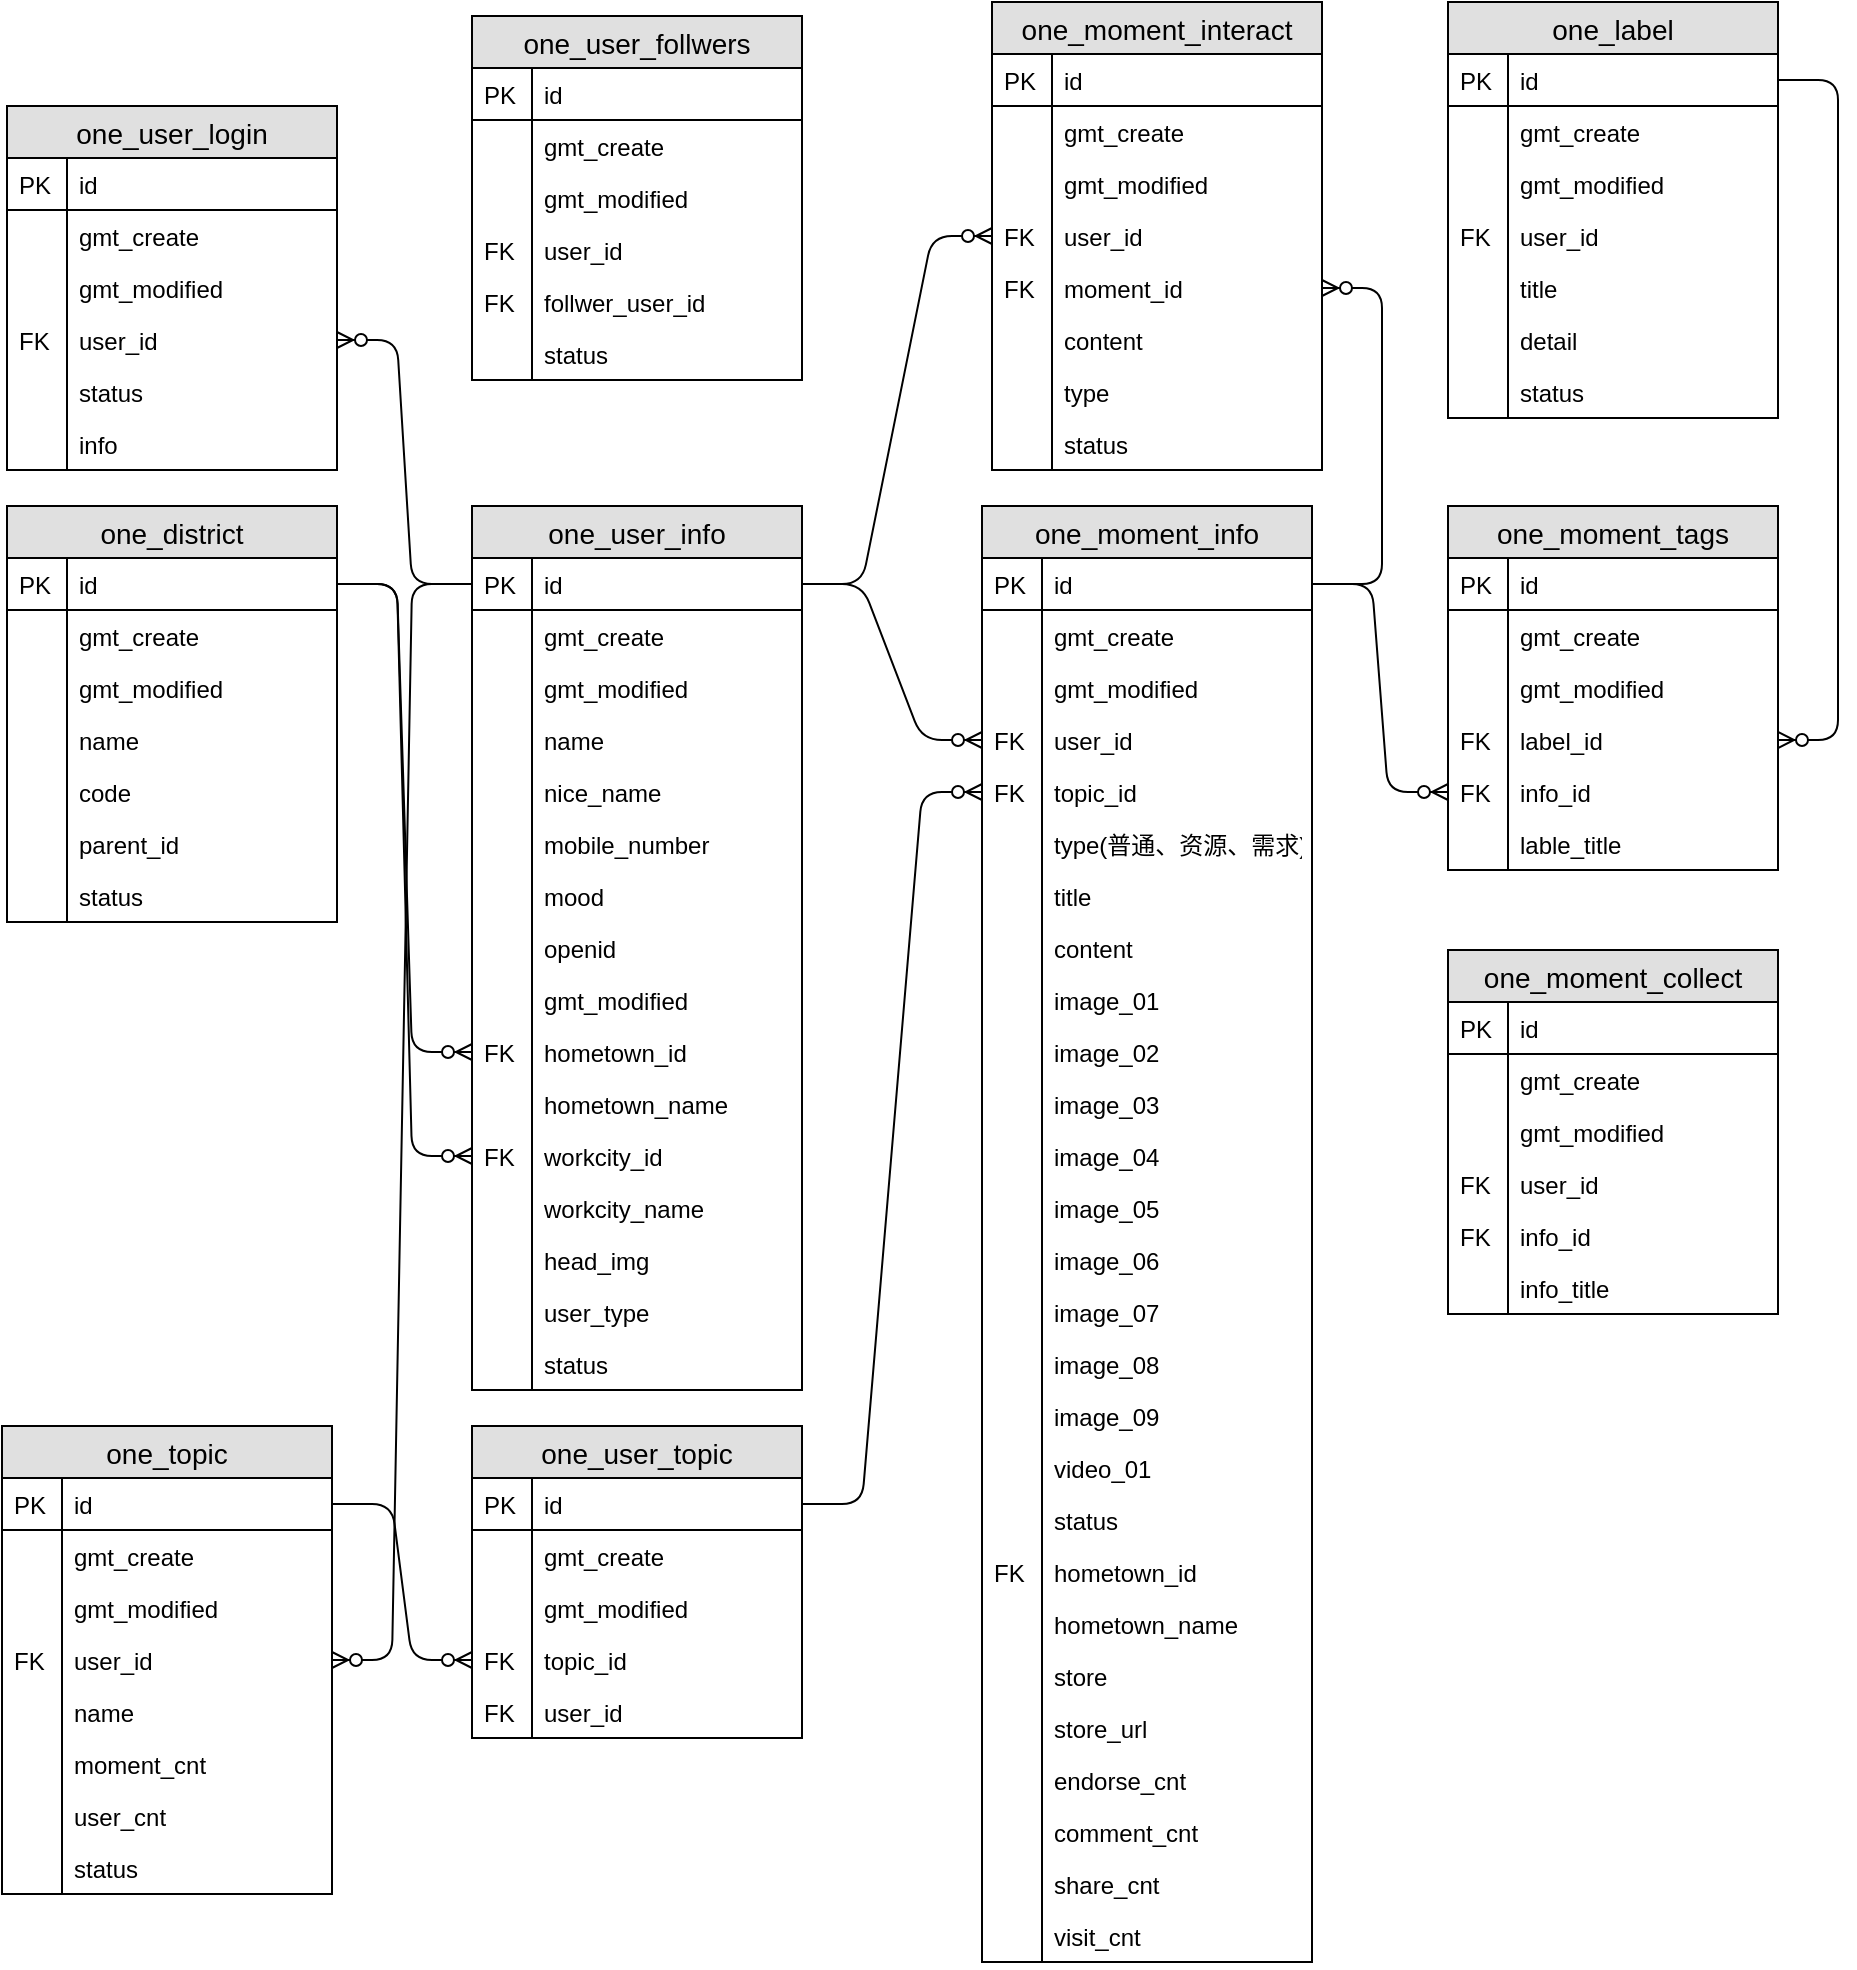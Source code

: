 <mxfile version="12.7.0" type="github">
  <diagram id="flqGjVPY7W-KKDLiaffL" name="第 1 页">
    <mxGraphModel dx="946" dy="565" grid="0" gridSize="10" guides="1" tooltips="1" connect="1" arrows="1" fold="1" page="1" pageScale="1" pageWidth="3300" pageHeight="4681" math="0" shadow="0">
      <root>
        <mxCell id="0"/>
        <mxCell id="1" parent="0"/>
        <mxCell id="X3XVsHEC-CsgKgmJ9qrO-1" value="" style="edgeStyle=entityRelationEdgeStyle;fontSize=12;html=1;endArrow=ERzeroToMany;endFill=1;exitX=1;exitY=0.5;exitDx=0;exitDy=0;entryX=0;entryY=0.5;entryDx=0;entryDy=0;" edge="1" parent="1" source="X3XVsHEC-CsgKgmJ9qrO-3" target="X3XVsHEC-CsgKgmJ9qrO-127">
          <mxGeometry width="100" height="100" relative="1" as="geometry">
            <mxPoint x="480" y="1699" as="sourcePoint"/>
            <mxPoint x="570" y="1777" as="targetPoint"/>
          </mxGeometry>
        </mxCell>
        <mxCell id="X3XVsHEC-CsgKgmJ9qrO-2" value="one_user_info" style="swimlane;fontStyle=0;childLayout=stackLayout;horizontal=1;startSize=26;fillColor=#e0e0e0;horizontalStack=0;resizeParent=1;resizeParentMax=0;resizeLast=0;collapsible=1;marginBottom=0;swimlaneFillColor=#ffffff;align=center;fontSize=14;" vertex="1" parent="1">
          <mxGeometry x="305" y="1650" width="165" height="442" as="geometry"/>
        </mxCell>
        <mxCell id="X3XVsHEC-CsgKgmJ9qrO-3" value="id" style="shape=partialRectangle;top=0;left=0;right=0;bottom=1;align=left;verticalAlign=top;fillColor=none;spacingLeft=34;spacingRight=4;overflow=hidden;rotatable=0;points=[[0,0.5],[1,0.5]];portConstraint=eastwest;dropTarget=0;fontSize=12;" vertex="1" parent="X3XVsHEC-CsgKgmJ9qrO-2">
          <mxGeometry y="26" width="165" height="26" as="geometry"/>
        </mxCell>
        <mxCell id="X3XVsHEC-CsgKgmJ9qrO-4" value="PK" style="shape=partialRectangle;top=0;left=0;bottom=0;fillColor=none;align=left;verticalAlign=top;spacingLeft=4;spacingRight=4;overflow=hidden;rotatable=0;points=[];portConstraint=eastwest;part=1;fontSize=12;" vertex="1" connectable="0" parent="X3XVsHEC-CsgKgmJ9qrO-3">
          <mxGeometry width="30" height="26" as="geometry"/>
        </mxCell>
        <mxCell id="X3XVsHEC-CsgKgmJ9qrO-5" value="gmt_create" style="shape=partialRectangle;top=0;left=0;right=0;bottom=0;align=left;verticalAlign=top;fillColor=none;spacingLeft=34;spacingRight=4;overflow=hidden;rotatable=0;points=[[0,0.5],[1,0.5]];portConstraint=eastwest;dropTarget=0;fontSize=12;" vertex="1" parent="X3XVsHEC-CsgKgmJ9qrO-2">
          <mxGeometry y="52" width="165" height="26" as="geometry"/>
        </mxCell>
        <mxCell id="X3XVsHEC-CsgKgmJ9qrO-6" value="" style="shape=partialRectangle;top=0;left=0;bottom=0;fillColor=none;align=left;verticalAlign=top;spacingLeft=4;spacingRight=4;overflow=hidden;rotatable=0;points=[];portConstraint=eastwest;part=1;fontSize=12;" vertex="1" connectable="0" parent="X3XVsHEC-CsgKgmJ9qrO-5">
          <mxGeometry width="30" height="26" as="geometry"/>
        </mxCell>
        <mxCell id="X3XVsHEC-CsgKgmJ9qrO-7" value="gmt_modified" style="shape=partialRectangle;top=0;left=0;right=0;bottom=0;align=left;verticalAlign=top;fillColor=none;spacingLeft=34;spacingRight=4;overflow=hidden;rotatable=0;points=[[0,0.5],[1,0.5]];portConstraint=eastwest;dropTarget=0;fontSize=12;" vertex="1" parent="X3XVsHEC-CsgKgmJ9qrO-2">
          <mxGeometry y="78" width="165" height="26" as="geometry"/>
        </mxCell>
        <mxCell id="X3XVsHEC-CsgKgmJ9qrO-8" value="" style="shape=partialRectangle;top=0;left=0;bottom=0;fillColor=none;align=left;verticalAlign=top;spacingLeft=4;spacingRight=4;overflow=hidden;rotatable=0;points=[];portConstraint=eastwest;part=1;fontSize=12;" vertex="1" connectable="0" parent="X3XVsHEC-CsgKgmJ9qrO-7">
          <mxGeometry width="30" height="26" as="geometry"/>
        </mxCell>
        <mxCell id="X3XVsHEC-CsgKgmJ9qrO-9" value="name" style="shape=partialRectangle;top=0;left=0;right=0;bottom=0;align=left;verticalAlign=top;fillColor=none;spacingLeft=34;spacingRight=4;overflow=hidden;rotatable=0;points=[[0,0.5],[1,0.5]];portConstraint=eastwest;dropTarget=0;fontSize=12;" vertex="1" parent="X3XVsHEC-CsgKgmJ9qrO-2">
          <mxGeometry y="104" width="165" height="26" as="geometry"/>
        </mxCell>
        <mxCell id="X3XVsHEC-CsgKgmJ9qrO-10" value="" style="shape=partialRectangle;top=0;left=0;bottom=0;fillColor=none;align=left;verticalAlign=top;spacingLeft=4;spacingRight=4;overflow=hidden;rotatable=0;points=[];portConstraint=eastwest;part=1;fontSize=12;" vertex="1" connectable="0" parent="X3XVsHEC-CsgKgmJ9qrO-9">
          <mxGeometry width="30" height="26" as="geometry"/>
        </mxCell>
        <mxCell id="X3XVsHEC-CsgKgmJ9qrO-11" value="nice_name" style="shape=partialRectangle;top=0;left=0;right=0;bottom=0;align=left;verticalAlign=top;fillColor=none;spacingLeft=34;spacingRight=4;overflow=hidden;rotatable=0;points=[[0,0.5],[1,0.5]];portConstraint=eastwest;dropTarget=0;fontSize=12;" vertex="1" parent="X3XVsHEC-CsgKgmJ9qrO-2">
          <mxGeometry y="130" width="165" height="26" as="geometry"/>
        </mxCell>
        <mxCell id="X3XVsHEC-CsgKgmJ9qrO-12" value="" style="shape=partialRectangle;top=0;left=0;bottom=0;fillColor=none;align=left;verticalAlign=top;spacingLeft=4;spacingRight=4;overflow=hidden;rotatable=0;points=[];portConstraint=eastwest;part=1;fontSize=12;" vertex="1" connectable="0" parent="X3XVsHEC-CsgKgmJ9qrO-11">
          <mxGeometry width="30" height="26" as="geometry"/>
        </mxCell>
        <mxCell id="X3XVsHEC-CsgKgmJ9qrO-13" value="mobile_number" style="shape=partialRectangle;top=0;left=0;right=0;bottom=0;align=left;verticalAlign=top;fillColor=none;spacingLeft=34;spacingRight=4;overflow=hidden;rotatable=0;points=[[0,0.5],[1,0.5]];portConstraint=eastwest;dropTarget=0;fontSize=12;" vertex="1" parent="X3XVsHEC-CsgKgmJ9qrO-2">
          <mxGeometry y="156" width="165" height="26" as="geometry"/>
        </mxCell>
        <mxCell id="X3XVsHEC-CsgKgmJ9qrO-14" value="" style="shape=partialRectangle;top=0;left=0;bottom=0;fillColor=none;align=left;verticalAlign=top;spacingLeft=4;spacingRight=4;overflow=hidden;rotatable=0;points=[];portConstraint=eastwest;part=1;fontSize=12;" vertex="1" connectable="0" parent="X3XVsHEC-CsgKgmJ9qrO-13">
          <mxGeometry width="30" height="26" as="geometry"/>
        </mxCell>
        <mxCell id="X3XVsHEC-CsgKgmJ9qrO-199" value="mood" style="shape=partialRectangle;top=0;left=0;right=0;bottom=0;align=left;verticalAlign=top;fillColor=none;spacingLeft=34;spacingRight=4;overflow=hidden;rotatable=0;points=[[0,0.5],[1,0.5]];portConstraint=eastwest;dropTarget=0;fontSize=12;" vertex="1" parent="X3XVsHEC-CsgKgmJ9qrO-2">
          <mxGeometry y="182" width="165" height="26" as="geometry"/>
        </mxCell>
        <mxCell id="X3XVsHEC-CsgKgmJ9qrO-200" value="" style="shape=partialRectangle;top=0;left=0;bottom=0;fillColor=none;align=left;verticalAlign=top;spacingLeft=4;spacingRight=4;overflow=hidden;rotatable=0;points=[];portConstraint=eastwest;part=1;fontSize=12;" vertex="1" connectable="0" parent="X3XVsHEC-CsgKgmJ9qrO-199">
          <mxGeometry width="30" height="26" as="geometry"/>
        </mxCell>
        <mxCell id="X3XVsHEC-CsgKgmJ9qrO-15" value="openid" style="shape=partialRectangle;top=0;left=0;right=0;bottom=0;align=left;verticalAlign=top;fillColor=none;spacingLeft=34;spacingRight=4;overflow=hidden;rotatable=0;points=[[0,0.5],[1,0.5]];portConstraint=eastwest;dropTarget=0;fontSize=12;" vertex="1" parent="X3XVsHEC-CsgKgmJ9qrO-2">
          <mxGeometry y="208" width="165" height="26" as="geometry"/>
        </mxCell>
        <mxCell id="X3XVsHEC-CsgKgmJ9qrO-16" value="" style="shape=partialRectangle;top=0;left=0;bottom=0;fillColor=none;align=left;verticalAlign=top;spacingLeft=4;spacingRight=4;overflow=hidden;rotatable=0;points=[];portConstraint=eastwest;part=1;fontSize=12;" vertex="1" connectable="0" parent="X3XVsHEC-CsgKgmJ9qrO-15">
          <mxGeometry width="30" height="26" as="geometry"/>
        </mxCell>
        <mxCell id="X3XVsHEC-CsgKgmJ9qrO-17" value="gmt_modified" style="shape=partialRectangle;top=0;left=0;right=0;bottom=0;align=left;verticalAlign=top;fillColor=none;spacingLeft=34;spacingRight=4;overflow=hidden;rotatable=0;points=[[0,0.5],[1,0.5]];portConstraint=eastwest;dropTarget=0;fontSize=12;" vertex="1" parent="X3XVsHEC-CsgKgmJ9qrO-2">
          <mxGeometry y="234" width="165" height="26" as="geometry"/>
        </mxCell>
        <mxCell id="X3XVsHEC-CsgKgmJ9qrO-18" value="" style="shape=partialRectangle;top=0;left=0;bottom=0;fillColor=none;align=left;verticalAlign=top;spacingLeft=4;spacingRight=4;overflow=hidden;rotatable=0;points=[];portConstraint=eastwest;part=1;fontSize=12;" vertex="1" connectable="0" parent="X3XVsHEC-CsgKgmJ9qrO-17">
          <mxGeometry width="30" height="26" as="geometry"/>
        </mxCell>
        <mxCell id="X3XVsHEC-CsgKgmJ9qrO-19" value="hometown_id" style="shape=partialRectangle;top=0;left=0;right=0;bottom=0;align=left;verticalAlign=top;fillColor=none;spacingLeft=34;spacingRight=4;overflow=hidden;rotatable=0;points=[[0,0.5],[1,0.5]];portConstraint=eastwest;dropTarget=0;fontSize=12;" vertex="1" parent="X3XVsHEC-CsgKgmJ9qrO-2">
          <mxGeometry y="260" width="165" height="26" as="geometry"/>
        </mxCell>
        <mxCell id="X3XVsHEC-CsgKgmJ9qrO-20" value="FK" style="shape=partialRectangle;top=0;left=0;bottom=0;fillColor=none;align=left;verticalAlign=top;spacingLeft=4;spacingRight=4;overflow=hidden;rotatable=0;points=[];portConstraint=eastwest;part=1;fontSize=12;" vertex="1" connectable="0" parent="X3XVsHEC-CsgKgmJ9qrO-19">
          <mxGeometry width="30" height="26" as="geometry"/>
        </mxCell>
        <mxCell id="X3XVsHEC-CsgKgmJ9qrO-21" value="hometown_name" style="shape=partialRectangle;top=0;left=0;right=0;bottom=0;align=left;verticalAlign=top;fillColor=none;spacingLeft=34;spacingRight=4;overflow=hidden;rotatable=0;points=[[0,0.5],[1,0.5]];portConstraint=eastwest;dropTarget=0;fontSize=12;" vertex="1" parent="X3XVsHEC-CsgKgmJ9qrO-2">
          <mxGeometry y="286" width="165" height="26" as="geometry"/>
        </mxCell>
        <mxCell id="X3XVsHEC-CsgKgmJ9qrO-22" value="" style="shape=partialRectangle;top=0;left=0;bottom=0;fillColor=none;align=left;verticalAlign=top;spacingLeft=4;spacingRight=4;overflow=hidden;rotatable=0;points=[];portConstraint=eastwest;part=1;fontSize=12;" vertex="1" connectable="0" parent="X3XVsHEC-CsgKgmJ9qrO-21">
          <mxGeometry width="30" height="26" as="geometry"/>
        </mxCell>
        <mxCell id="X3XVsHEC-CsgKgmJ9qrO-23" value="workcity_id" style="shape=partialRectangle;top=0;left=0;right=0;bottom=0;align=left;verticalAlign=top;fillColor=none;spacingLeft=34;spacingRight=4;overflow=hidden;rotatable=0;points=[[0,0.5],[1,0.5]];portConstraint=eastwest;dropTarget=0;fontSize=12;" vertex="1" parent="X3XVsHEC-CsgKgmJ9qrO-2">
          <mxGeometry y="312" width="165" height="26" as="geometry"/>
        </mxCell>
        <mxCell id="X3XVsHEC-CsgKgmJ9qrO-24" value="FK" style="shape=partialRectangle;top=0;left=0;bottom=0;fillColor=none;align=left;verticalAlign=top;spacingLeft=4;spacingRight=4;overflow=hidden;rotatable=0;points=[];portConstraint=eastwest;part=1;fontSize=12;" vertex="1" connectable="0" parent="X3XVsHEC-CsgKgmJ9qrO-23">
          <mxGeometry width="30" height="26" as="geometry"/>
        </mxCell>
        <mxCell id="X3XVsHEC-CsgKgmJ9qrO-25" value="workcity_name" style="shape=partialRectangle;top=0;left=0;right=0;bottom=0;align=left;verticalAlign=top;fillColor=none;spacingLeft=34;spacingRight=4;overflow=hidden;rotatable=0;points=[[0,0.5],[1,0.5]];portConstraint=eastwest;dropTarget=0;fontSize=12;" vertex="1" parent="X3XVsHEC-CsgKgmJ9qrO-2">
          <mxGeometry y="338" width="165" height="26" as="geometry"/>
        </mxCell>
        <mxCell id="X3XVsHEC-CsgKgmJ9qrO-26" value="" style="shape=partialRectangle;top=0;left=0;bottom=0;fillColor=none;align=left;verticalAlign=top;spacingLeft=4;spacingRight=4;overflow=hidden;rotatable=0;points=[];portConstraint=eastwest;part=1;fontSize=12;" vertex="1" connectable="0" parent="X3XVsHEC-CsgKgmJ9qrO-25">
          <mxGeometry width="30" height="26" as="geometry"/>
        </mxCell>
        <mxCell id="X3XVsHEC-CsgKgmJ9qrO-27" value="head_img" style="shape=partialRectangle;top=0;left=0;right=0;bottom=0;align=left;verticalAlign=top;fillColor=none;spacingLeft=34;spacingRight=4;overflow=hidden;rotatable=0;points=[[0,0.5],[1,0.5]];portConstraint=eastwest;dropTarget=0;fontSize=12;" vertex="1" parent="X3XVsHEC-CsgKgmJ9qrO-2">
          <mxGeometry y="364" width="165" height="26" as="geometry"/>
        </mxCell>
        <mxCell id="X3XVsHEC-CsgKgmJ9qrO-28" value="" style="shape=partialRectangle;top=0;left=0;bottom=0;fillColor=none;align=left;verticalAlign=top;spacingLeft=4;spacingRight=4;overflow=hidden;rotatable=0;points=[];portConstraint=eastwest;part=1;fontSize=12;" vertex="1" connectable="0" parent="X3XVsHEC-CsgKgmJ9qrO-27">
          <mxGeometry width="30" height="26" as="geometry"/>
        </mxCell>
        <mxCell id="X3XVsHEC-CsgKgmJ9qrO-29" value="user_type" style="shape=partialRectangle;top=0;left=0;right=0;bottom=0;align=left;verticalAlign=top;fillColor=none;spacingLeft=34;spacingRight=4;overflow=hidden;rotatable=0;points=[[0,0.5],[1,0.5]];portConstraint=eastwest;dropTarget=0;fontSize=12;" vertex="1" parent="X3XVsHEC-CsgKgmJ9qrO-2">
          <mxGeometry y="390" width="165" height="26" as="geometry"/>
        </mxCell>
        <mxCell id="X3XVsHEC-CsgKgmJ9qrO-30" value="" style="shape=partialRectangle;top=0;left=0;bottom=0;fillColor=none;align=left;verticalAlign=top;spacingLeft=4;spacingRight=4;overflow=hidden;rotatable=0;points=[];portConstraint=eastwest;part=1;fontSize=12;" vertex="1" connectable="0" parent="X3XVsHEC-CsgKgmJ9qrO-29">
          <mxGeometry width="30" height="26" as="geometry"/>
        </mxCell>
        <mxCell id="X3XVsHEC-CsgKgmJ9qrO-31" value="status" style="shape=partialRectangle;top=0;left=0;right=0;bottom=0;align=left;verticalAlign=top;fillColor=none;spacingLeft=34;spacingRight=4;overflow=hidden;rotatable=0;points=[[0,0.5],[1,0.5]];portConstraint=eastwest;dropTarget=0;fontSize=12;" vertex="1" parent="X3XVsHEC-CsgKgmJ9qrO-2">
          <mxGeometry y="416" width="165" height="26" as="geometry"/>
        </mxCell>
        <mxCell id="X3XVsHEC-CsgKgmJ9qrO-32" value="" style="shape=partialRectangle;top=0;left=0;bottom=0;fillColor=none;align=left;verticalAlign=top;spacingLeft=4;spacingRight=4;overflow=hidden;rotatable=0;points=[];portConstraint=eastwest;part=1;fontSize=12;" vertex="1" connectable="0" parent="X3XVsHEC-CsgKgmJ9qrO-31">
          <mxGeometry width="30" height="26" as="geometry"/>
        </mxCell>
        <mxCell id="X3XVsHEC-CsgKgmJ9qrO-33" value="one_district" style="swimlane;fontStyle=0;childLayout=stackLayout;horizontal=1;startSize=26;fillColor=#e0e0e0;horizontalStack=0;resizeParent=1;resizeParentMax=0;resizeLast=0;collapsible=1;marginBottom=0;swimlaneFillColor=#ffffff;align=center;fontSize=14;" vertex="1" parent="1">
          <mxGeometry x="72.5" y="1650" width="165" height="208" as="geometry"/>
        </mxCell>
        <mxCell id="X3XVsHEC-CsgKgmJ9qrO-34" value="id" style="shape=partialRectangle;top=0;left=0;right=0;bottom=1;align=left;verticalAlign=top;fillColor=none;spacingLeft=34;spacingRight=4;overflow=hidden;rotatable=0;points=[[0,0.5],[1,0.5]];portConstraint=eastwest;dropTarget=0;fontSize=12;" vertex="1" parent="X3XVsHEC-CsgKgmJ9qrO-33">
          <mxGeometry y="26" width="165" height="26" as="geometry"/>
        </mxCell>
        <mxCell id="X3XVsHEC-CsgKgmJ9qrO-35" value="PK" style="shape=partialRectangle;top=0;left=0;bottom=0;fillColor=none;align=left;verticalAlign=top;spacingLeft=4;spacingRight=4;overflow=hidden;rotatable=0;points=[];portConstraint=eastwest;part=1;fontSize=12;" vertex="1" connectable="0" parent="X3XVsHEC-CsgKgmJ9qrO-34">
          <mxGeometry width="30" height="26" as="geometry"/>
        </mxCell>
        <mxCell id="X3XVsHEC-CsgKgmJ9qrO-36" value="gmt_create" style="shape=partialRectangle;top=0;left=0;right=0;bottom=0;align=left;verticalAlign=top;fillColor=none;spacingLeft=34;spacingRight=4;overflow=hidden;rotatable=0;points=[[0,0.5],[1,0.5]];portConstraint=eastwest;dropTarget=0;fontSize=12;" vertex="1" parent="X3XVsHEC-CsgKgmJ9qrO-33">
          <mxGeometry y="52" width="165" height="26" as="geometry"/>
        </mxCell>
        <mxCell id="X3XVsHEC-CsgKgmJ9qrO-37" value="" style="shape=partialRectangle;top=0;left=0;bottom=0;fillColor=none;align=left;verticalAlign=top;spacingLeft=4;spacingRight=4;overflow=hidden;rotatable=0;points=[];portConstraint=eastwest;part=1;fontSize=12;" vertex="1" connectable="0" parent="X3XVsHEC-CsgKgmJ9qrO-36">
          <mxGeometry width="30" height="26" as="geometry"/>
        </mxCell>
        <mxCell id="X3XVsHEC-CsgKgmJ9qrO-38" value="gmt_modified" style="shape=partialRectangle;top=0;left=0;right=0;bottom=0;align=left;verticalAlign=top;fillColor=none;spacingLeft=34;spacingRight=4;overflow=hidden;rotatable=0;points=[[0,0.5],[1,0.5]];portConstraint=eastwest;dropTarget=0;fontSize=12;" vertex="1" parent="X3XVsHEC-CsgKgmJ9qrO-33">
          <mxGeometry y="78" width="165" height="26" as="geometry"/>
        </mxCell>
        <mxCell id="X3XVsHEC-CsgKgmJ9qrO-39" value="" style="shape=partialRectangle;top=0;left=0;bottom=0;fillColor=none;align=left;verticalAlign=top;spacingLeft=4;spacingRight=4;overflow=hidden;rotatable=0;points=[];portConstraint=eastwest;part=1;fontSize=12;" vertex="1" connectable="0" parent="X3XVsHEC-CsgKgmJ9qrO-38">
          <mxGeometry width="30" height="26" as="geometry"/>
        </mxCell>
        <mxCell id="X3XVsHEC-CsgKgmJ9qrO-40" value="name" style="shape=partialRectangle;top=0;left=0;right=0;bottom=0;align=left;verticalAlign=top;fillColor=none;spacingLeft=34;spacingRight=4;overflow=hidden;rotatable=0;points=[[0,0.5],[1,0.5]];portConstraint=eastwest;dropTarget=0;fontSize=12;" vertex="1" parent="X3XVsHEC-CsgKgmJ9qrO-33">
          <mxGeometry y="104" width="165" height="26" as="geometry"/>
        </mxCell>
        <mxCell id="X3XVsHEC-CsgKgmJ9qrO-41" value="" style="shape=partialRectangle;top=0;left=0;bottom=0;fillColor=none;align=left;verticalAlign=top;spacingLeft=4;spacingRight=4;overflow=hidden;rotatable=0;points=[];portConstraint=eastwest;part=1;fontSize=12;" vertex="1" connectable="0" parent="X3XVsHEC-CsgKgmJ9qrO-40">
          <mxGeometry width="30" height="26" as="geometry"/>
        </mxCell>
        <mxCell id="X3XVsHEC-CsgKgmJ9qrO-42" value="code" style="shape=partialRectangle;top=0;left=0;right=0;bottom=0;align=left;verticalAlign=top;fillColor=none;spacingLeft=34;spacingRight=4;overflow=hidden;rotatable=0;points=[[0,0.5],[1,0.5]];portConstraint=eastwest;dropTarget=0;fontSize=12;" vertex="1" parent="X3XVsHEC-CsgKgmJ9qrO-33">
          <mxGeometry y="130" width="165" height="26" as="geometry"/>
        </mxCell>
        <mxCell id="X3XVsHEC-CsgKgmJ9qrO-43" value="" style="shape=partialRectangle;top=0;left=0;bottom=0;fillColor=none;align=left;verticalAlign=top;spacingLeft=4;spacingRight=4;overflow=hidden;rotatable=0;points=[];portConstraint=eastwest;part=1;fontSize=12;" vertex="1" connectable="0" parent="X3XVsHEC-CsgKgmJ9qrO-42">
          <mxGeometry width="30" height="26" as="geometry"/>
        </mxCell>
        <mxCell id="X3XVsHEC-CsgKgmJ9qrO-44" value="parent_id" style="shape=partialRectangle;top=0;left=0;right=0;bottom=0;align=left;verticalAlign=top;fillColor=none;spacingLeft=34;spacingRight=4;overflow=hidden;rotatable=0;points=[[0,0.5],[1,0.5]];portConstraint=eastwest;dropTarget=0;fontSize=12;" vertex="1" parent="X3XVsHEC-CsgKgmJ9qrO-33">
          <mxGeometry y="156" width="165" height="26" as="geometry"/>
        </mxCell>
        <mxCell id="X3XVsHEC-CsgKgmJ9qrO-45" value="" style="shape=partialRectangle;top=0;left=0;bottom=0;fillColor=none;align=left;verticalAlign=top;spacingLeft=4;spacingRight=4;overflow=hidden;rotatable=0;points=[];portConstraint=eastwest;part=1;fontSize=12;" vertex="1" connectable="0" parent="X3XVsHEC-CsgKgmJ9qrO-44">
          <mxGeometry width="30" height="26" as="geometry"/>
        </mxCell>
        <mxCell id="X3XVsHEC-CsgKgmJ9qrO-46" value="status" style="shape=partialRectangle;top=0;left=0;right=0;bottom=0;align=left;verticalAlign=top;fillColor=none;spacingLeft=34;spacingRight=4;overflow=hidden;rotatable=0;points=[[0,0.5],[1,0.5]];portConstraint=eastwest;dropTarget=0;fontSize=12;" vertex="1" parent="X3XVsHEC-CsgKgmJ9qrO-33">
          <mxGeometry y="182" width="165" height="26" as="geometry"/>
        </mxCell>
        <mxCell id="X3XVsHEC-CsgKgmJ9qrO-47" value="" style="shape=partialRectangle;top=0;left=0;bottom=0;fillColor=none;align=left;verticalAlign=top;spacingLeft=4;spacingRight=4;overflow=hidden;rotatable=0;points=[];portConstraint=eastwest;part=1;fontSize=12;" vertex="1" connectable="0" parent="X3XVsHEC-CsgKgmJ9qrO-46">
          <mxGeometry width="30" height="26" as="geometry"/>
        </mxCell>
        <mxCell id="X3XVsHEC-CsgKgmJ9qrO-48" value="" style="edgeStyle=entityRelationEdgeStyle;fontSize=12;html=1;endArrow=ERzeroToMany;endFill=1;exitX=1;exitY=0.5;exitDx=0;exitDy=0;" edge="1" parent="1" source="X3XVsHEC-CsgKgmJ9qrO-34" target="X3XVsHEC-CsgKgmJ9qrO-19">
          <mxGeometry width="100" height="100" relative="1" as="geometry">
            <mxPoint x="150" y="2070" as="sourcePoint"/>
            <mxPoint x="250" y="1970" as="targetPoint"/>
          </mxGeometry>
        </mxCell>
        <mxCell id="X3XVsHEC-CsgKgmJ9qrO-49" value="" style="edgeStyle=entityRelationEdgeStyle;fontSize=12;html=1;endArrow=ERzeroToMany;endFill=1;exitX=1;exitY=0.5;exitDx=0;exitDy=0;entryX=0;entryY=0.5;entryDx=0;entryDy=0;" edge="1" parent="1" source="X3XVsHEC-CsgKgmJ9qrO-34" target="X3XVsHEC-CsgKgmJ9qrO-23">
          <mxGeometry width="100" height="100" relative="1" as="geometry">
            <mxPoint x="247.5" y="1699" as="sourcePoint"/>
            <mxPoint x="315" y="1907" as="targetPoint"/>
          </mxGeometry>
        </mxCell>
        <mxCell id="X3XVsHEC-CsgKgmJ9qrO-50" value="one_user_login" style="swimlane;fontStyle=0;childLayout=stackLayout;horizontal=1;startSize=26;fillColor=#e0e0e0;horizontalStack=0;resizeParent=1;resizeParentMax=0;resizeLast=0;collapsible=1;marginBottom=0;swimlaneFillColor=#ffffff;align=center;fontSize=14;" vertex="1" parent="1">
          <mxGeometry x="72.5" y="1450" width="165" height="182" as="geometry"/>
        </mxCell>
        <mxCell id="X3XVsHEC-CsgKgmJ9qrO-51" value="id" style="shape=partialRectangle;top=0;left=0;right=0;bottom=1;align=left;verticalAlign=top;fillColor=none;spacingLeft=34;spacingRight=4;overflow=hidden;rotatable=0;points=[[0,0.5],[1,0.5]];portConstraint=eastwest;dropTarget=0;fontSize=12;" vertex="1" parent="X3XVsHEC-CsgKgmJ9qrO-50">
          <mxGeometry y="26" width="165" height="26" as="geometry"/>
        </mxCell>
        <mxCell id="X3XVsHEC-CsgKgmJ9qrO-52" value="PK" style="shape=partialRectangle;top=0;left=0;bottom=0;fillColor=none;align=left;verticalAlign=top;spacingLeft=4;spacingRight=4;overflow=hidden;rotatable=0;points=[];portConstraint=eastwest;part=1;fontSize=12;" vertex="1" connectable="0" parent="X3XVsHEC-CsgKgmJ9qrO-51">
          <mxGeometry width="30" height="26" as="geometry"/>
        </mxCell>
        <mxCell id="X3XVsHEC-CsgKgmJ9qrO-53" value="gmt_create" style="shape=partialRectangle;top=0;left=0;right=0;bottom=0;align=left;verticalAlign=top;fillColor=none;spacingLeft=34;spacingRight=4;overflow=hidden;rotatable=0;points=[[0,0.5],[1,0.5]];portConstraint=eastwest;dropTarget=0;fontSize=12;" vertex="1" parent="X3XVsHEC-CsgKgmJ9qrO-50">
          <mxGeometry y="52" width="165" height="26" as="geometry"/>
        </mxCell>
        <mxCell id="X3XVsHEC-CsgKgmJ9qrO-54" value="" style="shape=partialRectangle;top=0;left=0;bottom=0;fillColor=none;align=left;verticalAlign=top;spacingLeft=4;spacingRight=4;overflow=hidden;rotatable=0;points=[];portConstraint=eastwest;part=1;fontSize=12;" vertex="1" connectable="0" parent="X3XVsHEC-CsgKgmJ9qrO-53">
          <mxGeometry width="30" height="26" as="geometry"/>
        </mxCell>
        <mxCell id="X3XVsHEC-CsgKgmJ9qrO-55" value="gmt_modified" style="shape=partialRectangle;top=0;left=0;right=0;bottom=0;align=left;verticalAlign=top;fillColor=none;spacingLeft=34;spacingRight=4;overflow=hidden;rotatable=0;points=[[0,0.5],[1,0.5]];portConstraint=eastwest;dropTarget=0;fontSize=12;" vertex="1" parent="X3XVsHEC-CsgKgmJ9qrO-50">
          <mxGeometry y="78" width="165" height="26" as="geometry"/>
        </mxCell>
        <mxCell id="X3XVsHEC-CsgKgmJ9qrO-56" value="" style="shape=partialRectangle;top=0;left=0;bottom=0;fillColor=none;align=left;verticalAlign=top;spacingLeft=4;spacingRight=4;overflow=hidden;rotatable=0;points=[];portConstraint=eastwest;part=1;fontSize=12;" vertex="1" connectable="0" parent="X3XVsHEC-CsgKgmJ9qrO-55">
          <mxGeometry width="30" height="26" as="geometry"/>
        </mxCell>
        <mxCell id="X3XVsHEC-CsgKgmJ9qrO-57" value="user_id" style="shape=partialRectangle;top=0;left=0;right=0;bottom=0;align=left;verticalAlign=top;fillColor=none;spacingLeft=34;spacingRight=4;overflow=hidden;rotatable=0;points=[[0,0.5],[1,0.5]];portConstraint=eastwest;dropTarget=0;fontSize=12;" vertex="1" parent="X3XVsHEC-CsgKgmJ9qrO-50">
          <mxGeometry y="104" width="165" height="26" as="geometry"/>
        </mxCell>
        <mxCell id="X3XVsHEC-CsgKgmJ9qrO-58" value="FK" style="shape=partialRectangle;top=0;left=0;bottom=0;fillColor=none;align=left;verticalAlign=top;spacingLeft=4;spacingRight=4;overflow=hidden;rotatable=0;points=[];portConstraint=eastwest;part=1;fontSize=12;" vertex="1" connectable="0" parent="X3XVsHEC-CsgKgmJ9qrO-57">
          <mxGeometry width="30" height="26" as="geometry"/>
        </mxCell>
        <mxCell id="X3XVsHEC-CsgKgmJ9qrO-59" value="status" style="shape=partialRectangle;top=0;left=0;right=0;bottom=0;align=left;verticalAlign=top;fillColor=none;spacingLeft=34;spacingRight=4;overflow=hidden;rotatable=0;points=[[0,0.5],[1,0.5]];portConstraint=eastwest;dropTarget=0;fontSize=12;" vertex="1" parent="X3XVsHEC-CsgKgmJ9qrO-50">
          <mxGeometry y="130" width="165" height="26" as="geometry"/>
        </mxCell>
        <mxCell id="X3XVsHEC-CsgKgmJ9qrO-60" value="" style="shape=partialRectangle;top=0;left=0;bottom=0;fillColor=none;align=left;verticalAlign=top;spacingLeft=4;spacingRight=4;overflow=hidden;rotatable=0;points=[];portConstraint=eastwest;part=1;fontSize=12;" vertex="1" connectable="0" parent="X3XVsHEC-CsgKgmJ9qrO-59">
          <mxGeometry width="30" height="26" as="geometry"/>
        </mxCell>
        <mxCell id="X3XVsHEC-CsgKgmJ9qrO-61" value="info" style="shape=partialRectangle;top=0;left=0;right=0;bottom=0;align=left;verticalAlign=top;fillColor=none;spacingLeft=34;spacingRight=4;overflow=hidden;rotatable=0;points=[[0,0.5],[1,0.5]];portConstraint=eastwest;dropTarget=0;fontSize=12;" vertex="1" parent="X3XVsHEC-CsgKgmJ9qrO-50">
          <mxGeometry y="156" width="165" height="26" as="geometry"/>
        </mxCell>
        <mxCell id="X3XVsHEC-CsgKgmJ9qrO-62" value="" style="shape=partialRectangle;top=0;left=0;bottom=0;fillColor=none;align=left;verticalAlign=top;spacingLeft=4;spacingRight=4;overflow=hidden;rotatable=0;points=[];portConstraint=eastwest;part=1;fontSize=12;" vertex="1" connectable="0" parent="X3XVsHEC-CsgKgmJ9qrO-61">
          <mxGeometry width="30" height="26" as="geometry"/>
        </mxCell>
        <mxCell id="X3XVsHEC-CsgKgmJ9qrO-63" value="" style="edgeStyle=entityRelationEdgeStyle;fontSize=12;html=1;endArrow=ERzeroToMany;endFill=1;" edge="1" parent="1" source="X3XVsHEC-CsgKgmJ9qrO-3" target="X3XVsHEC-CsgKgmJ9qrO-57">
          <mxGeometry width="100" height="100" relative="1" as="geometry">
            <mxPoint x="247.5" y="1699" as="sourcePoint"/>
            <mxPoint x="315" y="1959" as="targetPoint"/>
          </mxGeometry>
        </mxCell>
        <mxCell id="X3XVsHEC-CsgKgmJ9qrO-64" value="one_moment_info" style="swimlane;fontStyle=0;childLayout=stackLayout;horizontal=1;startSize=26;fillColor=#e0e0e0;horizontalStack=0;resizeParent=1;resizeParentMax=0;resizeLast=0;collapsible=1;marginBottom=0;swimlaneFillColor=#ffffff;align=center;fontSize=14;" vertex="1" parent="1">
          <mxGeometry x="560" y="1650" width="165" height="728" as="geometry"/>
        </mxCell>
        <mxCell id="X3XVsHEC-CsgKgmJ9qrO-65" value="id" style="shape=partialRectangle;top=0;left=0;right=0;bottom=1;align=left;verticalAlign=top;fillColor=none;spacingLeft=34;spacingRight=4;overflow=hidden;rotatable=0;points=[[0,0.5],[1,0.5]];portConstraint=eastwest;dropTarget=0;fontSize=12;" vertex="1" parent="X3XVsHEC-CsgKgmJ9qrO-64">
          <mxGeometry y="26" width="165" height="26" as="geometry"/>
        </mxCell>
        <mxCell id="X3XVsHEC-CsgKgmJ9qrO-66" value="PK" style="shape=partialRectangle;top=0;left=0;bottom=0;fillColor=none;align=left;verticalAlign=top;spacingLeft=4;spacingRight=4;overflow=hidden;rotatable=0;points=[];portConstraint=eastwest;part=1;fontSize=12;" vertex="1" connectable="0" parent="X3XVsHEC-CsgKgmJ9qrO-65">
          <mxGeometry width="30" height="26" as="geometry"/>
        </mxCell>
        <mxCell id="X3XVsHEC-CsgKgmJ9qrO-67" value="gmt_create" style="shape=partialRectangle;top=0;left=0;right=0;bottom=0;align=left;verticalAlign=top;fillColor=none;spacingLeft=34;spacingRight=4;overflow=hidden;rotatable=0;points=[[0,0.5],[1,0.5]];portConstraint=eastwest;dropTarget=0;fontSize=12;" vertex="1" parent="X3XVsHEC-CsgKgmJ9qrO-64">
          <mxGeometry y="52" width="165" height="26" as="geometry"/>
        </mxCell>
        <mxCell id="X3XVsHEC-CsgKgmJ9qrO-68" value="" style="shape=partialRectangle;top=0;left=0;bottom=0;fillColor=none;align=left;verticalAlign=top;spacingLeft=4;spacingRight=4;overflow=hidden;rotatable=0;points=[];portConstraint=eastwest;part=1;fontSize=12;" vertex="1" connectable="0" parent="X3XVsHEC-CsgKgmJ9qrO-67">
          <mxGeometry width="30" height="26" as="geometry"/>
        </mxCell>
        <mxCell id="X3XVsHEC-CsgKgmJ9qrO-69" value="gmt_modified" style="shape=partialRectangle;top=0;left=0;right=0;bottom=0;align=left;verticalAlign=top;fillColor=none;spacingLeft=34;spacingRight=4;overflow=hidden;rotatable=0;points=[[0,0.5],[1,0.5]];portConstraint=eastwest;dropTarget=0;fontSize=12;" vertex="1" parent="X3XVsHEC-CsgKgmJ9qrO-64">
          <mxGeometry y="78" width="165" height="26" as="geometry"/>
        </mxCell>
        <mxCell id="X3XVsHEC-CsgKgmJ9qrO-70" value="" style="shape=partialRectangle;top=0;left=0;bottom=0;fillColor=none;align=left;verticalAlign=top;spacingLeft=4;spacingRight=4;overflow=hidden;rotatable=0;points=[];portConstraint=eastwest;part=1;fontSize=12;" vertex="1" connectable="0" parent="X3XVsHEC-CsgKgmJ9qrO-69">
          <mxGeometry width="30" height="26" as="geometry"/>
        </mxCell>
        <mxCell id="X3XVsHEC-CsgKgmJ9qrO-71" value="user_id" style="shape=partialRectangle;top=0;left=0;right=0;bottom=0;align=left;verticalAlign=top;fillColor=none;spacingLeft=34;spacingRight=4;overflow=hidden;rotatable=0;points=[[0,0.5],[1,0.5]];portConstraint=eastwest;dropTarget=0;fontSize=12;" vertex="1" parent="X3XVsHEC-CsgKgmJ9qrO-64">
          <mxGeometry y="104" width="165" height="26" as="geometry"/>
        </mxCell>
        <mxCell id="X3XVsHEC-CsgKgmJ9qrO-72" value="FK" style="shape=partialRectangle;top=0;left=0;bottom=0;fillColor=none;align=left;verticalAlign=top;spacingLeft=4;spacingRight=4;overflow=hidden;rotatable=0;points=[];portConstraint=eastwest;part=1;fontSize=12;" vertex="1" connectable="0" parent="X3XVsHEC-CsgKgmJ9qrO-71">
          <mxGeometry width="30" height="26" as="geometry"/>
        </mxCell>
        <mxCell id="X3XVsHEC-CsgKgmJ9qrO-73" value="topic_id" style="shape=partialRectangle;top=0;left=0;right=0;bottom=0;align=left;verticalAlign=top;fillColor=none;spacingLeft=34;spacingRight=4;overflow=hidden;rotatable=0;points=[[0,0.5],[1,0.5]];portConstraint=eastwest;dropTarget=0;fontSize=12;" vertex="1" parent="X3XVsHEC-CsgKgmJ9qrO-64">
          <mxGeometry y="130" width="165" height="26" as="geometry"/>
        </mxCell>
        <mxCell id="X3XVsHEC-CsgKgmJ9qrO-74" value="FK" style="shape=partialRectangle;top=0;left=0;bottom=0;fillColor=none;align=left;verticalAlign=top;spacingLeft=4;spacingRight=4;overflow=hidden;rotatable=0;points=[];portConstraint=eastwest;part=1;fontSize=12;" vertex="1" connectable="0" parent="X3XVsHEC-CsgKgmJ9qrO-73">
          <mxGeometry width="30" height="26" as="geometry"/>
        </mxCell>
        <mxCell id="X3XVsHEC-CsgKgmJ9qrO-75" value="type(普通、资源、需求)" style="shape=partialRectangle;top=0;left=0;right=0;bottom=0;align=left;verticalAlign=top;fillColor=none;spacingLeft=34;spacingRight=4;overflow=hidden;rotatable=0;points=[[0,0.5],[1,0.5]];portConstraint=eastwest;dropTarget=0;fontSize=12;" vertex="1" parent="X3XVsHEC-CsgKgmJ9qrO-64">
          <mxGeometry y="156" width="165" height="26" as="geometry"/>
        </mxCell>
        <mxCell id="X3XVsHEC-CsgKgmJ9qrO-76" value="" style="shape=partialRectangle;top=0;left=0;bottom=0;fillColor=none;align=left;verticalAlign=top;spacingLeft=4;spacingRight=4;overflow=hidden;rotatable=0;points=[];portConstraint=eastwest;part=1;fontSize=12;" vertex="1" connectable="0" parent="X3XVsHEC-CsgKgmJ9qrO-75">
          <mxGeometry width="30" height="26" as="geometry"/>
        </mxCell>
        <mxCell id="X3XVsHEC-CsgKgmJ9qrO-77" value="title" style="shape=partialRectangle;top=0;left=0;right=0;bottom=0;align=left;verticalAlign=top;fillColor=none;spacingLeft=34;spacingRight=4;overflow=hidden;rotatable=0;points=[[0,0.5],[1,0.5]];portConstraint=eastwest;dropTarget=0;fontSize=12;" vertex="1" parent="X3XVsHEC-CsgKgmJ9qrO-64">
          <mxGeometry y="182" width="165" height="26" as="geometry"/>
        </mxCell>
        <mxCell id="X3XVsHEC-CsgKgmJ9qrO-78" value="" style="shape=partialRectangle;top=0;left=0;bottom=0;fillColor=none;align=left;verticalAlign=top;spacingLeft=4;spacingRight=4;overflow=hidden;rotatable=0;points=[];portConstraint=eastwest;part=1;fontSize=12;" vertex="1" connectable="0" parent="X3XVsHEC-CsgKgmJ9qrO-77">
          <mxGeometry width="30" height="26" as="geometry"/>
        </mxCell>
        <mxCell id="X3XVsHEC-CsgKgmJ9qrO-79" value="content" style="shape=partialRectangle;top=0;left=0;right=0;bottom=0;align=left;verticalAlign=top;fillColor=none;spacingLeft=34;spacingRight=4;overflow=hidden;rotatable=0;points=[[0,0.5],[1,0.5]];portConstraint=eastwest;dropTarget=0;fontSize=12;" vertex="1" parent="X3XVsHEC-CsgKgmJ9qrO-64">
          <mxGeometry y="208" width="165" height="26" as="geometry"/>
        </mxCell>
        <mxCell id="X3XVsHEC-CsgKgmJ9qrO-80" value="" style="shape=partialRectangle;top=0;left=0;bottom=0;fillColor=none;align=left;verticalAlign=top;spacingLeft=4;spacingRight=4;overflow=hidden;rotatable=0;points=[];portConstraint=eastwest;part=1;fontSize=12;" vertex="1" connectable="0" parent="X3XVsHEC-CsgKgmJ9qrO-79">
          <mxGeometry width="30" height="26" as="geometry"/>
        </mxCell>
        <mxCell id="X3XVsHEC-CsgKgmJ9qrO-81" value="image_01" style="shape=partialRectangle;top=0;left=0;right=0;bottom=0;align=left;verticalAlign=top;fillColor=none;spacingLeft=34;spacingRight=4;overflow=hidden;rotatable=0;points=[[0,0.5],[1,0.5]];portConstraint=eastwest;dropTarget=0;fontSize=12;" vertex="1" parent="X3XVsHEC-CsgKgmJ9qrO-64">
          <mxGeometry y="234" width="165" height="26" as="geometry"/>
        </mxCell>
        <mxCell id="X3XVsHEC-CsgKgmJ9qrO-82" value="" style="shape=partialRectangle;top=0;left=0;bottom=0;fillColor=none;align=left;verticalAlign=top;spacingLeft=4;spacingRight=4;overflow=hidden;rotatable=0;points=[];portConstraint=eastwest;part=1;fontSize=12;" vertex="1" connectable="0" parent="X3XVsHEC-CsgKgmJ9qrO-81">
          <mxGeometry width="30" height="26" as="geometry"/>
        </mxCell>
        <mxCell id="X3XVsHEC-CsgKgmJ9qrO-83" value="image_02" style="shape=partialRectangle;top=0;left=0;right=0;bottom=0;align=left;verticalAlign=top;fillColor=none;spacingLeft=34;spacingRight=4;overflow=hidden;rotatable=0;points=[[0,0.5],[1,0.5]];portConstraint=eastwest;dropTarget=0;fontSize=12;" vertex="1" parent="X3XVsHEC-CsgKgmJ9qrO-64">
          <mxGeometry y="260" width="165" height="26" as="geometry"/>
        </mxCell>
        <mxCell id="X3XVsHEC-CsgKgmJ9qrO-84" value="" style="shape=partialRectangle;top=0;left=0;bottom=0;fillColor=none;align=left;verticalAlign=top;spacingLeft=4;spacingRight=4;overflow=hidden;rotatable=0;points=[];portConstraint=eastwest;part=1;fontSize=12;" vertex="1" connectable="0" parent="X3XVsHEC-CsgKgmJ9qrO-83">
          <mxGeometry width="30" height="26" as="geometry"/>
        </mxCell>
        <mxCell id="X3XVsHEC-CsgKgmJ9qrO-85" value="image_03" style="shape=partialRectangle;top=0;left=0;right=0;bottom=0;align=left;verticalAlign=top;fillColor=none;spacingLeft=34;spacingRight=4;overflow=hidden;rotatable=0;points=[[0,0.5],[1,0.5]];portConstraint=eastwest;dropTarget=0;fontSize=12;" vertex="1" parent="X3XVsHEC-CsgKgmJ9qrO-64">
          <mxGeometry y="286" width="165" height="26" as="geometry"/>
        </mxCell>
        <mxCell id="X3XVsHEC-CsgKgmJ9qrO-86" value="" style="shape=partialRectangle;top=0;left=0;bottom=0;fillColor=none;align=left;verticalAlign=top;spacingLeft=4;spacingRight=4;overflow=hidden;rotatable=0;points=[];portConstraint=eastwest;part=1;fontSize=12;" vertex="1" connectable="0" parent="X3XVsHEC-CsgKgmJ9qrO-85">
          <mxGeometry width="30" height="26" as="geometry"/>
        </mxCell>
        <mxCell id="X3XVsHEC-CsgKgmJ9qrO-87" value="image_04" style="shape=partialRectangle;top=0;left=0;right=0;bottom=0;align=left;verticalAlign=top;fillColor=none;spacingLeft=34;spacingRight=4;overflow=hidden;rotatable=0;points=[[0,0.5],[1,0.5]];portConstraint=eastwest;dropTarget=0;fontSize=12;" vertex="1" parent="X3XVsHEC-CsgKgmJ9qrO-64">
          <mxGeometry y="312" width="165" height="26" as="geometry"/>
        </mxCell>
        <mxCell id="X3XVsHEC-CsgKgmJ9qrO-88" value="" style="shape=partialRectangle;top=0;left=0;bottom=0;fillColor=none;align=left;verticalAlign=top;spacingLeft=4;spacingRight=4;overflow=hidden;rotatable=0;points=[];portConstraint=eastwest;part=1;fontSize=12;" vertex="1" connectable="0" parent="X3XVsHEC-CsgKgmJ9qrO-87">
          <mxGeometry width="30" height="26" as="geometry"/>
        </mxCell>
        <mxCell id="X3XVsHEC-CsgKgmJ9qrO-89" value="image_05" style="shape=partialRectangle;top=0;left=0;right=0;bottom=0;align=left;verticalAlign=top;fillColor=none;spacingLeft=34;spacingRight=4;overflow=hidden;rotatable=0;points=[[0,0.5],[1,0.5]];portConstraint=eastwest;dropTarget=0;fontSize=12;" vertex="1" parent="X3XVsHEC-CsgKgmJ9qrO-64">
          <mxGeometry y="338" width="165" height="26" as="geometry"/>
        </mxCell>
        <mxCell id="X3XVsHEC-CsgKgmJ9qrO-90" value="" style="shape=partialRectangle;top=0;left=0;bottom=0;fillColor=none;align=left;verticalAlign=top;spacingLeft=4;spacingRight=4;overflow=hidden;rotatable=0;points=[];portConstraint=eastwest;part=1;fontSize=12;" vertex="1" connectable="0" parent="X3XVsHEC-CsgKgmJ9qrO-89">
          <mxGeometry width="30" height="26" as="geometry"/>
        </mxCell>
        <mxCell id="X3XVsHEC-CsgKgmJ9qrO-91" value="image_06" style="shape=partialRectangle;top=0;left=0;right=0;bottom=0;align=left;verticalAlign=top;fillColor=none;spacingLeft=34;spacingRight=4;overflow=hidden;rotatable=0;points=[[0,0.5],[1,0.5]];portConstraint=eastwest;dropTarget=0;fontSize=12;" vertex="1" parent="X3XVsHEC-CsgKgmJ9qrO-64">
          <mxGeometry y="364" width="165" height="26" as="geometry"/>
        </mxCell>
        <mxCell id="X3XVsHEC-CsgKgmJ9qrO-92" value="" style="shape=partialRectangle;top=0;left=0;bottom=0;fillColor=none;align=left;verticalAlign=top;spacingLeft=4;spacingRight=4;overflow=hidden;rotatable=0;points=[];portConstraint=eastwest;part=1;fontSize=12;" vertex="1" connectable="0" parent="X3XVsHEC-CsgKgmJ9qrO-91">
          <mxGeometry width="30" height="26" as="geometry"/>
        </mxCell>
        <mxCell id="X3XVsHEC-CsgKgmJ9qrO-93" value="image_07" style="shape=partialRectangle;top=0;left=0;right=0;bottom=0;align=left;verticalAlign=top;fillColor=none;spacingLeft=34;spacingRight=4;overflow=hidden;rotatable=0;points=[[0,0.5],[1,0.5]];portConstraint=eastwest;dropTarget=0;fontSize=12;" vertex="1" parent="X3XVsHEC-CsgKgmJ9qrO-64">
          <mxGeometry y="390" width="165" height="26" as="geometry"/>
        </mxCell>
        <mxCell id="X3XVsHEC-CsgKgmJ9qrO-94" value="" style="shape=partialRectangle;top=0;left=0;bottom=0;fillColor=none;align=left;verticalAlign=top;spacingLeft=4;spacingRight=4;overflow=hidden;rotatable=0;points=[];portConstraint=eastwest;part=1;fontSize=12;" vertex="1" connectable="0" parent="X3XVsHEC-CsgKgmJ9qrO-93">
          <mxGeometry width="30" height="26" as="geometry"/>
        </mxCell>
        <mxCell id="X3XVsHEC-CsgKgmJ9qrO-95" value="image_08" style="shape=partialRectangle;top=0;left=0;right=0;bottom=0;align=left;verticalAlign=top;fillColor=none;spacingLeft=34;spacingRight=4;overflow=hidden;rotatable=0;points=[[0,0.5],[1,0.5]];portConstraint=eastwest;dropTarget=0;fontSize=12;" vertex="1" parent="X3XVsHEC-CsgKgmJ9qrO-64">
          <mxGeometry y="416" width="165" height="26" as="geometry"/>
        </mxCell>
        <mxCell id="X3XVsHEC-CsgKgmJ9qrO-96" value="" style="shape=partialRectangle;top=0;left=0;bottom=0;fillColor=none;align=left;verticalAlign=top;spacingLeft=4;spacingRight=4;overflow=hidden;rotatable=0;points=[];portConstraint=eastwest;part=1;fontSize=12;" vertex="1" connectable="0" parent="X3XVsHEC-CsgKgmJ9qrO-95">
          <mxGeometry width="30" height="26" as="geometry"/>
        </mxCell>
        <mxCell id="X3XVsHEC-CsgKgmJ9qrO-97" value="image_09" style="shape=partialRectangle;top=0;left=0;right=0;bottom=0;align=left;verticalAlign=top;fillColor=none;spacingLeft=34;spacingRight=4;overflow=hidden;rotatable=0;points=[[0,0.5],[1,0.5]];portConstraint=eastwest;dropTarget=0;fontSize=12;" vertex="1" parent="X3XVsHEC-CsgKgmJ9qrO-64">
          <mxGeometry y="442" width="165" height="26" as="geometry"/>
        </mxCell>
        <mxCell id="X3XVsHEC-CsgKgmJ9qrO-98" value="" style="shape=partialRectangle;top=0;left=0;bottom=0;fillColor=none;align=left;verticalAlign=top;spacingLeft=4;spacingRight=4;overflow=hidden;rotatable=0;points=[];portConstraint=eastwest;part=1;fontSize=12;" vertex="1" connectable="0" parent="X3XVsHEC-CsgKgmJ9qrO-97">
          <mxGeometry width="30" height="26" as="geometry"/>
        </mxCell>
        <mxCell id="X3XVsHEC-CsgKgmJ9qrO-99" value="video_01" style="shape=partialRectangle;top=0;left=0;right=0;bottom=0;align=left;verticalAlign=top;fillColor=none;spacingLeft=34;spacingRight=4;overflow=hidden;rotatable=0;points=[[0,0.5],[1,0.5]];portConstraint=eastwest;dropTarget=0;fontSize=12;" vertex="1" parent="X3XVsHEC-CsgKgmJ9qrO-64">
          <mxGeometry y="468" width="165" height="26" as="geometry"/>
        </mxCell>
        <mxCell id="X3XVsHEC-CsgKgmJ9qrO-100" value="" style="shape=partialRectangle;top=0;left=0;bottom=0;fillColor=none;align=left;verticalAlign=top;spacingLeft=4;spacingRight=4;overflow=hidden;rotatable=0;points=[];portConstraint=eastwest;part=1;fontSize=12;" vertex="1" connectable="0" parent="X3XVsHEC-CsgKgmJ9qrO-99">
          <mxGeometry width="30" height="26" as="geometry"/>
        </mxCell>
        <mxCell id="X3XVsHEC-CsgKgmJ9qrO-101" value="status" style="shape=partialRectangle;top=0;left=0;right=0;bottom=0;align=left;verticalAlign=top;fillColor=none;spacingLeft=34;spacingRight=4;overflow=hidden;rotatable=0;points=[[0,0.5],[1,0.5]];portConstraint=eastwest;dropTarget=0;fontSize=12;" vertex="1" parent="X3XVsHEC-CsgKgmJ9qrO-64">
          <mxGeometry y="494" width="165" height="26" as="geometry"/>
        </mxCell>
        <mxCell id="X3XVsHEC-CsgKgmJ9qrO-102" value="" style="shape=partialRectangle;top=0;left=0;bottom=0;fillColor=none;align=left;verticalAlign=top;spacingLeft=4;spacingRight=4;overflow=hidden;rotatable=0;points=[];portConstraint=eastwest;part=1;fontSize=12;" vertex="1" connectable="0" parent="X3XVsHEC-CsgKgmJ9qrO-101">
          <mxGeometry width="30" height="26" as="geometry"/>
        </mxCell>
        <mxCell id="X3XVsHEC-CsgKgmJ9qrO-103" value="hometown_id" style="shape=partialRectangle;top=0;left=0;right=0;bottom=0;align=left;verticalAlign=top;fillColor=none;spacingLeft=34;spacingRight=4;overflow=hidden;rotatable=0;points=[[0,0.5],[1,0.5]];portConstraint=eastwest;dropTarget=0;fontSize=12;" vertex="1" parent="X3XVsHEC-CsgKgmJ9qrO-64">
          <mxGeometry y="520" width="165" height="26" as="geometry"/>
        </mxCell>
        <mxCell id="X3XVsHEC-CsgKgmJ9qrO-104" value="FK" style="shape=partialRectangle;top=0;left=0;bottom=0;fillColor=none;align=left;verticalAlign=top;spacingLeft=4;spacingRight=4;overflow=hidden;rotatable=0;points=[];portConstraint=eastwest;part=1;fontSize=12;" vertex="1" connectable="0" parent="X3XVsHEC-CsgKgmJ9qrO-103">
          <mxGeometry width="30" height="26" as="geometry"/>
        </mxCell>
        <mxCell id="X3XVsHEC-CsgKgmJ9qrO-105" value="hometown_name" style="shape=partialRectangle;top=0;left=0;right=0;bottom=0;align=left;verticalAlign=top;fillColor=none;spacingLeft=34;spacingRight=4;overflow=hidden;rotatable=0;points=[[0,0.5],[1,0.5]];portConstraint=eastwest;dropTarget=0;fontSize=12;" vertex="1" parent="X3XVsHEC-CsgKgmJ9qrO-64">
          <mxGeometry y="546" width="165" height="26" as="geometry"/>
        </mxCell>
        <mxCell id="X3XVsHEC-CsgKgmJ9qrO-106" value="" style="shape=partialRectangle;top=0;left=0;bottom=0;fillColor=none;align=left;verticalAlign=top;spacingLeft=4;spacingRight=4;overflow=hidden;rotatable=0;points=[];portConstraint=eastwest;part=1;fontSize=12;" vertex="1" connectable="0" parent="X3XVsHEC-CsgKgmJ9qrO-105">
          <mxGeometry width="30" height="26" as="geometry"/>
        </mxCell>
        <mxCell id="X3XVsHEC-CsgKgmJ9qrO-107" value="store" style="shape=partialRectangle;top=0;left=0;right=0;bottom=0;align=left;verticalAlign=top;fillColor=none;spacingLeft=34;spacingRight=4;overflow=hidden;rotatable=0;points=[[0,0.5],[1,0.5]];portConstraint=eastwest;dropTarget=0;fontSize=12;" vertex="1" parent="X3XVsHEC-CsgKgmJ9qrO-64">
          <mxGeometry y="572" width="165" height="26" as="geometry"/>
        </mxCell>
        <mxCell id="X3XVsHEC-CsgKgmJ9qrO-108" value="" style="shape=partialRectangle;top=0;left=0;bottom=0;fillColor=none;align=left;verticalAlign=top;spacingLeft=4;spacingRight=4;overflow=hidden;rotatable=0;points=[];portConstraint=eastwest;part=1;fontSize=12;" vertex="1" connectable="0" parent="X3XVsHEC-CsgKgmJ9qrO-107">
          <mxGeometry width="30" height="26" as="geometry"/>
        </mxCell>
        <mxCell id="X3XVsHEC-CsgKgmJ9qrO-109" value="store_url" style="shape=partialRectangle;top=0;left=0;right=0;bottom=0;align=left;verticalAlign=top;fillColor=none;spacingLeft=34;spacingRight=4;overflow=hidden;rotatable=0;points=[[0,0.5],[1,0.5]];portConstraint=eastwest;dropTarget=0;fontSize=12;" vertex="1" parent="X3XVsHEC-CsgKgmJ9qrO-64">
          <mxGeometry y="598" width="165" height="26" as="geometry"/>
        </mxCell>
        <mxCell id="X3XVsHEC-CsgKgmJ9qrO-110" value="" style="shape=partialRectangle;top=0;left=0;bottom=0;fillColor=none;align=left;verticalAlign=top;spacingLeft=4;spacingRight=4;overflow=hidden;rotatable=0;points=[];portConstraint=eastwest;part=1;fontSize=12;" vertex="1" connectable="0" parent="X3XVsHEC-CsgKgmJ9qrO-109">
          <mxGeometry width="30" height="26" as="geometry"/>
        </mxCell>
        <mxCell id="X3XVsHEC-CsgKgmJ9qrO-111" value="endorse_cnt" style="shape=partialRectangle;top=0;left=0;right=0;bottom=0;align=left;verticalAlign=top;fillColor=none;spacingLeft=34;spacingRight=4;overflow=hidden;rotatable=0;points=[[0,0.5],[1,0.5]];portConstraint=eastwest;dropTarget=0;fontSize=12;" vertex="1" parent="X3XVsHEC-CsgKgmJ9qrO-64">
          <mxGeometry y="624" width="165" height="26" as="geometry"/>
        </mxCell>
        <mxCell id="X3XVsHEC-CsgKgmJ9qrO-112" value="" style="shape=partialRectangle;top=0;left=0;bottom=0;fillColor=none;align=left;verticalAlign=top;spacingLeft=4;spacingRight=4;overflow=hidden;rotatable=0;points=[];portConstraint=eastwest;part=1;fontSize=12;" vertex="1" connectable="0" parent="X3XVsHEC-CsgKgmJ9qrO-111">
          <mxGeometry width="30" height="26" as="geometry"/>
        </mxCell>
        <mxCell id="X3XVsHEC-CsgKgmJ9qrO-113" value="comment_cnt" style="shape=partialRectangle;top=0;left=0;right=0;bottom=0;align=left;verticalAlign=top;fillColor=none;spacingLeft=34;spacingRight=4;overflow=hidden;rotatable=0;points=[[0,0.5],[1,0.5]];portConstraint=eastwest;dropTarget=0;fontSize=12;" vertex="1" parent="X3XVsHEC-CsgKgmJ9qrO-64">
          <mxGeometry y="650" width="165" height="26" as="geometry"/>
        </mxCell>
        <mxCell id="X3XVsHEC-CsgKgmJ9qrO-114" value="" style="shape=partialRectangle;top=0;left=0;bottom=0;fillColor=none;align=left;verticalAlign=top;spacingLeft=4;spacingRight=4;overflow=hidden;rotatable=0;points=[];portConstraint=eastwest;part=1;fontSize=12;" vertex="1" connectable="0" parent="X3XVsHEC-CsgKgmJ9qrO-113">
          <mxGeometry width="30" height="26" as="geometry"/>
        </mxCell>
        <mxCell id="X3XVsHEC-CsgKgmJ9qrO-115" value="share_cnt" style="shape=partialRectangle;top=0;left=0;right=0;bottom=0;align=left;verticalAlign=top;fillColor=none;spacingLeft=34;spacingRight=4;overflow=hidden;rotatable=0;points=[[0,0.5],[1,0.5]];portConstraint=eastwest;dropTarget=0;fontSize=12;" vertex="1" parent="X3XVsHEC-CsgKgmJ9qrO-64">
          <mxGeometry y="676" width="165" height="26" as="geometry"/>
        </mxCell>
        <mxCell id="X3XVsHEC-CsgKgmJ9qrO-116" value="" style="shape=partialRectangle;top=0;left=0;bottom=0;fillColor=none;align=left;verticalAlign=top;spacingLeft=4;spacingRight=4;overflow=hidden;rotatable=0;points=[];portConstraint=eastwest;part=1;fontSize=12;" vertex="1" connectable="0" parent="X3XVsHEC-CsgKgmJ9qrO-115">
          <mxGeometry width="30" height="26" as="geometry"/>
        </mxCell>
        <mxCell id="X3XVsHEC-CsgKgmJ9qrO-117" value="visit_cnt" style="shape=partialRectangle;top=0;left=0;right=0;bottom=0;align=left;verticalAlign=top;fillColor=none;spacingLeft=34;spacingRight=4;overflow=hidden;rotatable=0;points=[[0,0.5],[1,0.5]];portConstraint=eastwest;dropTarget=0;fontSize=12;" vertex="1" parent="X3XVsHEC-CsgKgmJ9qrO-64">
          <mxGeometry y="702" width="165" height="26" as="geometry"/>
        </mxCell>
        <mxCell id="X3XVsHEC-CsgKgmJ9qrO-118" value="" style="shape=partialRectangle;top=0;left=0;bottom=0;fillColor=none;align=left;verticalAlign=top;spacingLeft=4;spacingRight=4;overflow=hidden;rotatable=0;points=[];portConstraint=eastwest;part=1;fontSize=12;" vertex="1" connectable="0" parent="X3XVsHEC-CsgKgmJ9qrO-117">
          <mxGeometry width="30" height="26" as="geometry"/>
        </mxCell>
        <mxCell id="X3XVsHEC-CsgKgmJ9qrO-119" value="" style="edgeStyle=entityRelationEdgeStyle;fontSize=12;html=1;endArrow=ERzeroToMany;endFill=1;exitX=1;exitY=0.5;exitDx=0;exitDy=0;entryX=0;entryY=0.5;entryDx=0;entryDy=0;" edge="1" parent="1" source="X3XVsHEC-CsgKgmJ9qrO-3" target="X3XVsHEC-CsgKgmJ9qrO-71">
          <mxGeometry width="100" height="100" relative="1" as="geometry">
            <mxPoint x="480" y="1699" as="sourcePoint"/>
            <mxPoint x="548" y="2000" as="targetPoint"/>
          </mxGeometry>
        </mxCell>
        <mxCell id="X3XVsHEC-CsgKgmJ9qrO-120" value="one_moment_interact" style="swimlane;fontStyle=0;childLayout=stackLayout;horizontal=1;startSize=26;fillColor=#e0e0e0;horizontalStack=0;resizeParent=1;resizeParentMax=0;resizeLast=0;collapsible=1;marginBottom=0;swimlaneFillColor=#ffffff;align=center;fontSize=14;" vertex="1" parent="1">
          <mxGeometry x="565" y="1398" width="165" height="234" as="geometry"/>
        </mxCell>
        <mxCell id="X3XVsHEC-CsgKgmJ9qrO-121" value="id" style="shape=partialRectangle;top=0;left=0;right=0;bottom=1;align=left;verticalAlign=top;fillColor=none;spacingLeft=34;spacingRight=4;overflow=hidden;rotatable=0;points=[[0,0.5],[1,0.5]];portConstraint=eastwest;dropTarget=0;fontSize=12;" vertex="1" parent="X3XVsHEC-CsgKgmJ9qrO-120">
          <mxGeometry y="26" width="165" height="26" as="geometry"/>
        </mxCell>
        <mxCell id="X3XVsHEC-CsgKgmJ9qrO-122" value="PK" style="shape=partialRectangle;top=0;left=0;bottom=0;fillColor=none;align=left;verticalAlign=top;spacingLeft=4;spacingRight=4;overflow=hidden;rotatable=0;points=[];portConstraint=eastwest;part=1;fontSize=12;" vertex="1" connectable="0" parent="X3XVsHEC-CsgKgmJ9qrO-121">
          <mxGeometry width="30" height="26" as="geometry"/>
        </mxCell>
        <mxCell id="X3XVsHEC-CsgKgmJ9qrO-123" value="gmt_create" style="shape=partialRectangle;top=0;left=0;right=0;bottom=0;align=left;verticalAlign=top;fillColor=none;spacingLeft=34;spacingRight=4;overflow=hidden;rotatable=0;points=[[0,0.5],[1,0.5]];portConstraint=eastwest;dropTarget=0;fontSize=12;" vertex="1" parent="X3XVsHEC-CsgKgmJ9qrO-120">
          <mxGeometry y="52" width="165" height="26" as="geometry"/>
        </mxCell>
        <mxCell id="X3XVsHEC-CsgKgmJ9qrO-124" value="" style="shape=partialRectangle;top=0;left=0;bottom=0;fillColor=none;align=left;verticalAlign=top;spacingLeft=4;spacingRight=4;overflow=hidden;rotatable=0;points=[];portConstraint=eastwest;part=1;fontSize=12;" vertex="1" connectable="0" parent="X3XVsHEC-CsgKgmJ9qrO-123">
          <mxGeometry width="30" height="26" as="geometry"/>
        </mxCell>
        <mxCell id="X3XVsHEC-CsgKgmJ9qrO-125" value="gmt_modified" style="shape=partialRectangle;top=0;left=0;right=0;bottom=0;align=left;verticalAlign=top;fillColor=none;spacingLeft=34;spacingRight=4;overflow=hidden;rotatable=0;points=[[0,0.5],[1,0.5]];portConstraint=eastwest;dropTarget=0;fontSize=12;" vertex="1" parent="X3XVsHEC-CsgKgmJ9qrO-120">
          <mxGeometry y="78" width="165" height="26" as="geometry"/>
        </mxCell>
        <mxCell id="X3XVsHEC-CsgKgmJ9qrO-126" value="" style="shape=partialRectangle;top=0;left=0;bottom=0;fillColor=none;align=left;verticalAlign=top;spacingLeft=4;spacingRight=4;overflow=hidden;rotatable=0;points=[];portConstraint=eastwest;part=1;fontSize=12;" vertex="1" connectable="0" parent="X3XVsHEC-CsgKgmJ9qrO-125">
          <mxGeometry width="30" height="26" as="geometry"/>
        </mxCell>
        <mxCell id="X3XVsHEC-CsgKgmJ9qrO-127" value="user_id" style="shape=partialRectangle;top=0;left=0;right=0;bottom=0;align=left;verticalAlign=top;fillColor=none;spacingLeft=34;spacingRight=4;overflow=hidden;rotatable=0;points=[[0,0.5],[1,0.5]];portConstraint=eastwest;dropTarget=0;fontSize=12;" vertex="1" parent="X3XVsHEC-CsgKgmJ9qrO-120">
          <mxGeometry y="104" width="165" height="26" as="geometry"/>
        </mxCell>
        <mxCell id="X3XVsHEC-CsgKgmJ9qrO-128" value="FK" style="shape=partialRectangle;top=0;left=0;bottom=0;fillColor=none;align=left;verticalAlign=top;spacingLeft=4;spacingRight=4;overflow=hidden;rotatable=0;points=[];portConstraint=eastwest;part=1;fontSize=12;" vertex="1" connectable="0" parent="X3XVsHEC-CsgKgmJ9qrO-127">
          <mxGeometry width="30" height="26" as="geometry"/>
        </mxCell>
        <mxCell id="X3XVsHEC-CsgKgmJ9qrO-129" value="moment_id" style="shape=partialRectangle;top=0;left=0;right=0;bottom=0;align=left;verticalAlign=top;fillColor=none;spacingLeft=34;spacingRight=4;overflow=hidden;rotatable=0;points=[[0,0.5],[1,0.5]];portConstraint=eastwest;dropTarget=0;fontSize=12;" vertex="1" parent="X3XVsHEC-CsgKgmJ9qrO-120">
          <mxGeometry y="130" width="165" height="26" as="geometry"/>
        </mxCell>
        <mxCell id="X3XVsHEC-CsgKgmJ9qrO-130" value="FK" style="shape=partialRectangle;top=0;left=0;bottom=0;fillColor=none;align=left;verticalAlign=top;spacingLeft=4;spacingRight=4;overflow=hidden;rotatable=0;points=[];portConstraint=eastwest;part=1;fontSize=12;" vertex="1" connectable="0" parent="X3XVsHEC-CsgKgmJ9qrO-129">
          <mxGeometry width="30" height="26" as="geometry"/>
        </mxCell>
        <mxCell id="X3XVsHEC-CsgKgmJ9qrO-131" value="content" style="shape=partialRectangle;top=0;left=0;right=0;bottom=0;align=left;verticalAlign=top;fillColor=none;spacingLeft=34;spacingRight=4;overflow=hidden;rotatable=0;points=[[0,0.5],[1,0.5]];portConstraint=eastwest;dropTarget=0;fontSize=12;" vertex="1" parent="X3XVsHEC-CsgKgmJ9qrO-120">
          <mxGeometry y="156" width="165" height="26" as="geometry"/>
        </mxCell>
        <mxCell id="X3XVsHEC-CsgKgmJ9qrO-132" value="" style="shape=partialRectangle;top=0;left=0;bottom=0;fillColor=none;align=left;verticalAlign=top;spacingLeft=4;spacingRight=4;overflow=hidden;rotatable=0;points=[];portConstraint=eastwest;part=1;fontSize=12;" vertex="1" connectable="0" parent="X3XVsHEC-CsgKgmJ9qrO-131">
          <mxGeometry width="30" height="26" as="geometry"/>
        </mxCell>
        <mxCell id="X3XVsHEC-CsgKgmJ9qrO-133" value="type" style="shape=partialRectangle;top=0;left=0;right=0;bottom=0;align=left;verticalAlign=top;fillColor=none;spacingLeft=34;spacingRight=4;overflow=hidden;rotatable=0;points=[[0,0.5],[1,0.5]];portConstraint=eastwest;dropTarget=0;fontSize=12;" vertex="1" parent="X3XVsHEC-CsgKgmJ9qrO-120">
          <mxGeometry y="182" width="165" height="26" as="geometry"/>
        </mxCell>
        <mxCell id="X3XVsHEC-CsgKgmJ9qrO-134" value="" style="shape=partialRectangle;top=0;left=0;bottom=0;fillColor=none;align=left;verticalAlign=top;spacingLeft=4;spacingRight=4;overflow=hidden;rotatable=0;points=[];portConstraint=eastwest;part=1;fontSize=12;" vertex="1" connectable="0" parent="X3XVsHEC-CsgKgmJ9qrO-133">
          <mxGeometry width="30" height="26" as="geometry"/>
        </mxCell>
        <mxCell id="X3XVsHEC-CsgKgmJ9qrO-135" value="status" style="shape=partialRectangle;top=0;left=0;right=0;bottom=0;align=left;verticalAlign=top;fillColor=none;spacingLeft=34;spacingRight=4;overflow=hidden;rotatable=0;points=[[0,0.5],[1,0.5]];portConstraint=eastwest;dropTarget=0;fontSize=12;" vertex="1" parent="X3XVsHEC-CsgKgmJ9qrO-120">
          <mxGeometry y="208" width="165" height="26" as="geometry"/>
        </mxCell>
        <mxCell id="X3XVsHEC-CsgKgmJ9qrO-136" value="" style="shape=partialRectangle;top=0;left=0;bottom=0;fillColor=none;align=left;verticalAlign=top;spacingLeft=4;spacingRight=4;overflow=hidden;rotatable=0;points=[];portConstraint=eastwest;part=1;fontSize=12;" vertex="1" connectable="0" parent="X3XVsHEC-CsgKgmJ9qrO-135">
          <mxGeometry width="30" height="26" as="geometry"/>
        </mxCell>
        <mxCell id="X3XVsHEC-CsgKgmJ9qrO-137" value="" style="edgeStyle=entityRelationEdgeStyle;fontSize=12;html=1;endArrow=ERzeroToMany;endFill=1;exitX=1;exitY=0.5;exitDx=0;exitDy=0;" edge="1" parent="1" source="X3XVsHEC-CsgKgmJ9qrO-65" target="X3XVsHEC-CsgKgmJ9qrO-129">
          <mxGeometry width="100" height="100" relative="1" as="geometry">
            <mxPoint x="740" y="1830" as="sourcePoint"/>
            <mxPoint x="830" y="1908" as="targetPoint"/>
          </mxGeometry>
        </mxCell>
        <mxCell id="X3XVsHEC-CsgKgmJ9qrO-138" value="one_topic" style="swimlane;fontStyle=0;childLayout=stackLayout;horizontal=1;startSize=26;fillColor=#e0e0e0;horizontalStack=0;resizeParent=1;resizeParentMax=0;resizeLast=0;collapsible=1;marginBottom=0;swimlaneFillColor=#ffffff;align=center;fontSize=14;" vertex="1" parent="1">
          <mxGeometry x="70" y="2110" width="165" height="234" as="geometry"/>
        </mxCell>
        <mxCell id="X3XVsHEC-CsgKgmJ9qrO-139" value="id" style="shape=partialRectangle;top=0;left=0;right=0;bottom=1;align=left;verticalAlign=top;fillColor=none;spacingLeft=34;spacingRight=4;overflow=hidden;rotatable=0;points=[[0,0.5],[1,0.5]];portConstraint=eastwest;dropTarget=0;fontSize=12;" vertex="1" parent="X3XVsHEC-CsgKgmJ9qrO-138">
          <mxGeometry y="26" width="165" height="26" as="geometry"/>
        </mxCell>
        <mxCell id="X3XVsHEC-CsgKgmJ9qrO-140" value="PK" style="shape=partialRectangle;top=0;left=0;bottom=0;fillColor=none;align=left;verticalAlign=top;spacingLeft=4;spacingRight=4;overflow=hidden;rotatable=0;points=[];portConstraint=eastwest;part=1;fontSize=12;" vertex="1" connectable="0" parent="X3XVsHEC-CsgKgmJ9qrO-139">
          <mxGeometry width="30" height="26" as="geometry"/>
        </mxCell>
        <mxCell id="X3XVsHEC-CsgKgmJ9qrO-141" value="gmt_create" style="shape=partialRectangle;top=0;left=0;right=0;bottom=0;align=left;verticalAlign=top;fillColor=none;spacingLeft=34;spacingRight=4;overflow=hidden;rotatable=0;points=[[0,0.5],[1,0.5]];portConstraint=eastwest;dropTarget=0;fontSize=12;" vertex="1" parent="X3XVsHEC-CsgKgmJ9qrO-138">
          <mxGeometry y="52" width="165" height="26" as="geometry"/>
        </mxCell>
        <mxCell id="X3XVsHEC-CsgKgmJ9qrO-142" value="" style="shape=partialRectangle;top=0;left=0;bottom=0;fillColor=none;align=left;verticalAlign=top;spacingLeft=4;spacingRight=4;overflow=hidden;rotatable=0;points=[];portConstraint=eastwest;part=1;fontSize=12;" vertex="1" connectable="0" parent="X3XVsHEC-CsgKgmJ9qrO-141">
          <mxGeometry width="30" height="26" as="geometry"/>
        </mxCell>
        <mxCell id="X3XVsHEC-CsgKgmJ9qrO-143" value="gmt_modified" style="shape=partialRectangle;top=0;left=0;right=0;bottom=0;align=left;verticalAlign=top;fillColor=none;spacingLeft=34;spacingRight=4;overflow=hidden;rotatable=0;points=[[0,0.5],[1,0.5]];portConstraint=eastwest;dropTarget=0;fontSize=12;" vertex="1" parent="X3XVsHEC-CsgKgmJ9qrO-138">
          <mxGeometry y="78" width="165" height="26" as="geometry"/>
        </mxCell>
        <mxCell id="X3XVsHEC-CsgKgmJ9qrO-144" value="" style="shape=partialRectangle;top=0;left=0;bottom=0;fillColor=none;align=left;verticalAlign=top;spacingLeft=4;spacingRight=4;overflow=hidden;rotatable=0;points=[];portConstraint=eastwest;part=1;fontSize=12;" vertex="1" connectable="0" parent="X3XVsHEC-CsgKgmJ9qrO-143">
          <mxGeometry width="30" height="26" as="geometry"/>
        </mxCell>
        <mxCell id="X3XVsHEC-CsgKgmJ9qrO-145" value="user_id" style="shape=partialRectangle;top=0;left=0;right=0;bottom=0;align=left;verticalAlign=top;fillColor=none;spacingLeft=34;spacingRight=4;overflow=hidden;rotatable=0;points=[[0,0.5],[1,0.5]];portConstraint=eastwest;dropTarget=0;fontSize=12;" vertex="1" parent="X3XVsHEC-CsgKgmJ9qrO-138">
          <mxGeometry y="104" width="165" height="26" as="geometry"/>
        </mxCell>
        <mxCell id="X3XVsHEC-CsgKgmJ9qrO-146" value="FK" style="shape=partialRectangle;top=0;left=0;bottom=0;fillColor=none;align=left;verticalAlign=top;spacingLeft=4;spacingRight=4;overflow=hidden;rotatable=0;points=[];portConstraint=eastwest;part=1;fontSize=12;" vertex="1" connectable="0" parent="X3XVsHEC-CsgKgmJ9qrO-145">
          <mxGeometry width="30" height="26" as="geometry"/>
        </mxCell>
        <mxCell id="X3XVsHEC-CsgKgmJ9qrO-147" value="name" style="shape=partialRectangle;top=0;left=0;right=0;bottom=0;align=left;verticalAlign=top;fillColor=none;spacingLeft=34;spacingRight=4;overflow=hidden;rotatable=0;points=[[0,0.5],[1,0.5]];portConstraint=eastwest;dropTarget=0;fontSize=12;" vertex="1" parent="X3XVsHEC-CsgKgmJ9qrO-138">
          <mxGeometry y="130" width="165" height="26" as="geometry"/>
        </mxCell>
        <mxCell id="X3XVsHEC-CsgKgmJ9qrO-148" value="" style="shape=partialRectangle;top=0;left=0;bottom=0;fillColor=none;align=left;verticalAlign=top;spacingLeft=4;spacingRight=4;overflow=hidden;rotatable=0;points=[];portConstraint=eastwest;part=1;fontSize=12;" vertex="1" connectable="0" parent="X3XVsHEC-CsgKgmJ9qrO-147">
          <mxGeometry width="30" height="26" as="geometry"/>
        </mxCell>
        <mxCell id="X3XVsHEC-CsgKgmJ9qrO-149" value="moment_cnt" style="shape=partialRectangle;top=0;left=0;right=0;bottom=0;align=left;verticalAlign=top;fillColor=none;spacingLeft=34;spacingRight=4;overflow=hidden;rotatable=0;points=[[0,0.5],[1,0.5]];portConstraint=eastwest;dropTarget=0;fontSize=12;" vertex="1" parent="X3XVsHEC-CsgKgmJ9qrO-138">
          <mxGeometry y="156" width="165" height="26" as="geometry"/>
        </mxCell>
        <mxCell id="X3XVsHEC-CsgKgmJ9qrO-150" value="" style="shape=partialRectangle;top=0;left=0;bottom=0;fillColor=none;align=left;verticalAlign=top;spacingLeft=4;spacingRight=4;overflow=hidden;rotatable=0;points=[];portConstraint=eastwest;part=1;fontSize=12;" vertex="1" connectable="0" parent="X3XVsHEC-CsgKgmJ9qrO-149">
          <mxGeometry width="30" height="26" as="geometry"/>
        </mxCell>
        <mxCell id="X3XVsHEC-CsgKgmJ9qrO-151" value="user_cnt" style="shape=partialRectangle;top=0;left=0;right=0;bottom=0;align=left;verticalAlign=top;fillColor=none;spacingLeft=34;spacingRight=4;overflow=hidden;rotatable=0;points=[[0,0.5],[1,0.5]];portConstraint=eastwest;dropTarget=0;fontSize=12;" vertex="1" parent="X3XVsHEC-CsgKgmJ9qrO-138">
          <mxGeometry y="182" width="165" height="26" as="geometry"/>
        </mxCell>
        <mxCell id="X3XVsHEC-CsgKgmJ9qrO-152" value="" style="shape=partialRectangle;top=0;left=0;bottom=0;fillColor=none;align=left;verticalAlign=top;spacingLeft=4;spacingRight=4;overflow=hidden;rotatable=0;points=[];portConstraint=eastwest;part=1;fontSize=12;" vertex="1" connectable="0" parent="X3XVsHEC-CsgKgmJ9qrO-151">
          <mxGeometry width="30" height="26" as="geometry"/>
        </mxCell>
        <mxCell id="X3XVsHEC-CsgKgmJ9qrO-153" value="status" style="shape=partialRectangle;top=0;left=0;right=0;bottom=0;align=left;verticalAlign=top;fillColor=none;spacingLeft=34;spacingRight=4;overflow=hidden;rotatable=0;points=[[0,0.5],[1,0.5]];portConstraint=eastwest;dropTarget=0;fontSize=12;" vertex="1" parent="X3XVsHEC-CsgKgmJ9qrO-138">
          <mxGeometry y="208" width="165" height="26" as="geometry"/>
        </mxCell>
        <mxCell id="X3XVsHEC-CsgKgmJ9qrO-154" value="" style="shape=partialRectangle;top=0;left=0;bottom=0;fillColor=none;align=left;verticalAlign=top;spacingLeft=4;spacingRight=4;overflow=hidden;rotatable=0;points=[];portConstraint=eastwest;part=1;fontSize=12;" vertex="1" connectable="0" parent="X3XVsHEC-CsgKgmJ9qrO-153">
          <mxGeometry width="30" height="26" as="geometry"/>
        </mxCell>
        <mxCell id="X3XVsHEC-CsgKgmJ9qrO-155" value="one_user_topic" style="swimlane;fontStyle=0;childLayout=stackLayout;horizontal=1;startSize=26;fillColor=#e0e0e0;horizontalStack=0;resizeParent=1;resizeParentMax=0;resizeLast=0;collapsible=1;marginBottom=0;swimlaneFillColor=#ffffff;align=center;fontSize=14;" vertex="1" parent="1">
          <mxGeometry x="305" y="2110" width="165" height="156" as="geometry"/>
        </mxCell>
        <mxCell id="X3XVsHEC-CsgKgmJ9qrO-156" value="id" style="shape=partialRectangle;top=0;left=0;right=0;bottom=1;align=left;verticalAlign=top;fillColor=none;spacingLeft=34;spacingRight=4;overflow=hidden;rotatable=0;points=[[0,0.5],[1,0.5]];portConstraint=eastwest;dropTarget=0;fontSize=12;" vertex="1" parent="X3XVsHEC-CsgKgmJ9qrO-155">
          <mxGeometry y="26" width="165" height="26" as="geometry"/>
        </mxCell>
        <mxCell id="X3XVsHEC-CsgKgmJ9qrO-157" value="PK" style="shape=partialRectangle;top=0;left=0;bottom=0;fillColor=none;align=left;verticalAlign=top;spacingLeft=4;spacingRight=4;overflow=hidden;rotatable=0;points=[];portConstraint=eastwest;part=1;fontSize=12;" vertex="1" connectable="0" parent="X3XVsHEC-CsgKgmJ9qrO-156">
          <mxGeometry width="30" height="26" as="geometry"/>
        </mxCell>
        <mxCell id="X3XVsHEC-CsgKgmJ9qrO-158" value="gmt_create" style="shape=partialRectangle;top=0;left=0;right=0;bottom=0;align=left;verticalAlign=top;fillColor=none;spacingLeft=34;spacingRight=4;overflow=hidden;rotatable=0;points=[[0,0.5],[1,0.5]];portConstraint=eastwest;dropTarget=0;fontSize=12;" vertex="1" parent="X3XVsHEC-CsgKgmJ9qrO-155">
          <mxGeometry y="52" width="165" height="26" as="geometry"/>
        </mxCell>
        <mxCell id="X3XVsHEC-CsgKgmJ9qrO-159" value="" style="shape=partialRectangle;top=0;left=0;bottom=0;fillColor=none;align=left;verticalAlign=top;spacingLeft=4;spacingRight=4;overflow=hidden;rotatable=0;points=[];portConstraint=eastwest;part=1;fontSize=12;" vertex="1" connectable="0" parent="X3XVsHEC-CsgKgmJ9qrO-158">
          <mxGeometry width="30" height="26" as="geometry"/>
        </mxCell>
        <mxCell id="X3XVsHEC-CsgKgmJ9qrO-160" value="gmt_modified" style="shape=partialRectangle;top=0;left=0;right=0;bottom=0;align=left;verticalAlign=top;fillColor=none;spacingLeft=34;spacingRight=4;overflow=hidden;rotatable=0;points=[[0,0.5],[1,0.5]];portConstraint=eastwest;dropTarget=0;fontSize=12;" vertex="1" parent="X3XVsHEC-CsgKgmJ9qrO-155">
          <mxGeometry y="78" width="165" height="26" as="geometry"/>
        </mxCell>
        <mxCell id="X3XVsHEC-CsgKgmJ9qrO-161" value="" style="shape=partialRectangle;top=0;left=0;bottom=0;fillColor=none;align=left;verticalAlign=top;spacingLeft=4;spacingRight=4;overflow=hidden;rotatable=0;points=[];portConstraint=eastwest;part=1;fontSize=12;" vertex="1" connectable="0" parent="X3XVsHEC-CsgKgmJ9qrO-160">
          <mxGeometry width="30" height="26" as="geometry"/>
        </mxCell>
        <mxCell id="X3XVsHEC-CsgKgmJ9qrO-162" value="topic_id" style="shape=partialRectangle;top=0;left=0;right=0;bottom=0;align=left;verticalAlign=top;fillColor=none;spacingLeft=34;spacingRight=4;overflow=hidden;rotatable=0;points=[[0,0.5],[1,0.5]];portConstraint=eastwest;dropTarget=0;fontSize=12;" vertex="1" parent="X3XVsHEC-CsgKgmJ9qrO-155">
          <mxGeometry y="104" width="165" height="26" as="geometry"/>
        </mxCell>
        <mxCell id="X3XVsHEC-CsgKgmJ9qrO-163" value="FK" style="shape=partialRectangle;top=0;left=0;bottom=0;fillColor=none;align=left;verticalAlign=top;spacingLeft=4;spacingRight=4;overflow=hidden;rotatable=0;points=[];portConstraint=eastwest;part=1;fontSize=12;" vertex="1" connectable="0" parent="X3XVsHEC-CsgKgmJ9qrO-162">
          <mxGeometry width="30" height="26" as="geometry"/>
        </mxCell>
        <mxCell id="X3XVsHEC-CsgKgmJ9qrO-164" value="user_id" style="shape=partialRectangle;top=0;left=0;right=0;bottom=0;align=left;verticalAlign=top;fillColor=none;spacingLeft=34;spacingRight=4;overflow=hidden;rotatable=0;points=[[0,0.5],[1,0.5]];portConstraint=eastwest;dropTarget=0;fontSize=12;" vertex="1" parent="X3XVsHEC-CsgKgmJ9qrO-155">
          <mxGeometry y="130" width="165" height="26" as="geometry"/>
        </mxCell>
        <mxCell id="X3XVsHEC-CsgKgmJ9qrO-165" value="FK" style="shape=partialRectangle;top=0;left=0;bottom=0;fillColor=none;align=left;verticalAlign=top;spacingLeft=4;spacingRight=4;overflow=hidden;rotatable=0;points=[];portConstraint=eastwest;part=1;fontSize=12;" vertex="1" connectable="0" parent="X3XVsHEC-CsgKgmJ9qrO-164">
          <mxGeometry width="30" height="26" as="geometry"/>
        </mxCell>
        <mxCell id="X3XVsHEC-CsgKgmJ9qrO-166" value="" style="edgeStyle=entityRelationEdgeStyle;fontSize=12;html=1;endArrow=ERzeroToMany;endFill=1;" edge="1" parent="1" source="X3XVsHEC-CsgKgmJ9qrO-3" target="X3XVsHEC-CsgKgmJ9qrO-145">
          <mxGeometry width="100" height="100" relative="1" as="geometry">
            <mxPoint x="240" y="1980" as="sourcePoint"/>
            <mxPoint x="300" y="2160" as="targetPoint"/>
          </mxGeometry>
        </mxCell>
        <mxCell id="X3XVsHEC-CsgKgmJ9qrO-167" value="" style="edgeStyle=entityRelationEdgeStyle;fontSize=12;html=1;endArrow=ERzeroToMany;endFill=1;exitX=1;exitY=0.5;exitDx=0;exitDy=0;entryX=0;entryY=0.5;entryDx=0;entryDy=0;" edge="1" parent="1" source="X3XVsHEC-CsgKgmJ9qrO-139" target="X3XVsHEC-CsgKgmJ9qrO-162">
          <mxGeometry width="100" height="100" relative="1" as="geometry">
            <mxPoint x="220" y="1960" as="sourcePoint"/>
            <mxPoint x="287.5" y="2220" as="targetPoint"/>
          </mxGeometry>
        </mxCell>
        <mxCell id="X3XVsHEC-CsgKgmJ9qrO-168" value="" style="edgeStyle=entityRelationEdgeStyle;fontSize=12;html=1;endArrow=ERzeroToMany;endFill=1;exitX=1;exitY=0.5;exitDx=0;exitDy=0;entryX=0;entryY=0.5;entryDx=0;entryDy=0;" edge="1" parent="1" source="X3XVsHEC-CsgKgmJ9qrO-156" target="X3XVsHEC-CsgKgmJ9qrO-73">
          <mxGeometry width="100" height="100" relative="1" as="geometry">
            <mxPoint x="485" y="2149" as="sourcePoint"/>
            <mxPoint x="555" y="2227" as="targetPoint"/>
          </mxGeometry>
        </mxCell>
        <mxCell id="X3XVsHEC-CsgKgmJ9qrO-169" value="one_label" style="swimlane;fontStyle=0;childLayout=stackLayout;horizontal=1;startSize=26;fillColor=#e0e0e0;horizontalStack=0;resizeParent=1;resizeParentMax=0;resizeLast=0;collapsible=1;marginBottom=0;swimlaneFillColor=#ffffff;align=center;fontSize=14;" vertex="1" parent="1">
          <mxGeometry x="793" y="1398" width="165" height="208" as="geometry"/>
        </mxCell>
        <mxCell id="X3XVsHEC-CsgKgmJ9qrO-170" value="id" style="shape=partialRectangle;top=0;left=0;right=0;bottom=1;align=left;verticalAlign=top;fillColor=none;spacingLeft=34;spacingRight=4;overflow=hidden;rotatable=0;points=[[0,0.5],[1,0.5]];portConstraint=eastwest;dropTarget=0;fontSize=12;" vertex="1" parent="X3XVsHEC-CsgKgmJ9qrO-169">
          <mxGeometry y="26" width="165" height="26" as="geometry"/>
        </mxCell>
        <mxCell id="X3XVsHEC-CsgKgmJ9qrO-171" value="PK" style="shape=partialRectangle;top=0;left=0;bottom=0;fillColor=none;align=left;verticalAlign=top;spacingLeft=4;spacingRight=4;overflow=hidden;rotatable=0;points=[];portConstraint=eastwest;part=1;fontSize=12;" vertex="1" connectable="0" parent="X3XVsHEC-CsgKgmJ9qrO-170">
          <mxGeometry width="30" height="26" as="geometry"/>
        </mxCell>
        <mxCell id="X3XVsHEC-CsgKgmJ9qrO-172" value="gmt_create" style="shape=partialRectangle;top=0;left=0;right=0;bottom=0;align=left;verticalAlign=top;fillColor=none;spacingLeft=34;spacingRight=4;overflow=hidden;rotatable=0;points=[[0,0.5],[1,0.5]];portConstraint=eastwest;dropTarget=0;fontSize=12;" vertex="1" parent="X3XVsHEC-CsgKgmJ9qrO-169">
          <mxGeometry y="52" width="165" height="26" as="geometry"/>
        </mxCell>
        <mxCell id="X3XVsHEC-CsgKgmJ9qrO-173" value="" style="shape=partialRectangle;top=0;left=0;bottom=0;fillColor=none;align=left;verticalAlign=top;spacingLeft=4;spacingRight=4;overflow=hidden;rotatable=0;points=[];portConstraint=eastwest;part=1;fontSize=12;" vertex="1" connectable="0" parent="X3XVsHEC-CsgKgmJ9qrO-172">
          <mxGeometry width="30" height="26" as="geometry"/>
        </mxCell>
        <mxCell id="X3XVsHEC-CsgKgmJ9qrO-174" value="gmt_modified" style="shape=partialRectangle;top=0;left=0;right=0;bottom=0;align=left;verticalAlign=top;fillColor=none;spacingLeft=34;spacingRight=4;overflow=hidden;rotatable=0;points=[[0,0.5],[1,0.5]];portConstraint=eastwest;dropTarget=0;fontSize=12;" vertex="1" parent="X3XVsHEC-CsgKgmJ9qrO-169">
          <mxGeometry y="78" width="165" height="26" as="geometry"/>
        </mxCell>
        <mxCell id="X3XVsHEC-CsgKgmJ9qrO-175" value="" style="shape=partialRectangle;top=0;left=0;bottom=0;fillColor=none;align=left;verticalAlign=top;spacingLeft=4;spacingRight=4;overflow=hidden;rotatable=0;points=[];portConstraint=eastwest;part=1;fontSize=12;" vertex="1" connectable="0" parent="X3XVsHEC-CsgKgmJ9qrO-174">
          <mxGeometry width="30" height="26" as="geometry"/>
        </mxCell>
        <mxCell id="X3XVsHEC-CsgKgmJ9qrO-176" value="user_id" style="shape=partialRectangle;top=0;left=0;right=0;bottom=0;align=left;verticalAlign=top;fillColor=none;spacingLeft=34;spacingRight=4;overflow=hidden;rotatable=0;points=[[0,0.5],[1,0.5]];portConstraint=eastwest;dropTarget=0;fontSize=12;" vertex="1" parent="X3XVsHEC-CsgKgmJ9qrO-169">
          <mxGeometry y="104" width="165" height="26" as="geometry"/>
        </mxCell>
        <mxCell id="X3XVsHEC-CsgKgmJ9qrO-177" value="FK" style="shape=partialRectangle;top=0;left=0;bottom=0;fillColor=none;align=left;verticalAlign=top;spacingLeft=4;spacingRight=4;overflow=hidden;rotatable=0;points=[];portConstraint=eastwest;part=1;fontSize=12;" vertex="1" connectable="0" parent="X3XVsHEC-CsgKgmJ9qrO-176">
          <mxGeometry width="30" height="26" as="geometry"/>
        </mxCell>
        <mxCell id="X3XVsHEC-CsgKgmJ9qrO-178" value="title" style="shape=partialRectangle;top=0;left=0;right=0;bottom=0;align=left;verticalAlign=top;fillColor=none;spacingLeft=34;spacingRight=4;overflow=hidden;rotatable=0;points=[[0,0.5],[1,0.5]];portConstraint=eastwest;dropTarget=0;fontSize=12;" vertex="1" parent="X3XVsHEC-CsgKgmJ9qrO-169">
          <mxGeometry y="130" width="165" height="26" as="geometry"/>
        </mxCell>
        <mxCell id="X3XVsHEC-CsgKgmJ9qrO-179" value="" style="shape=partialRectangle;top=0;left=0;bottom=0;fillColor=none;align=left;verticalAlign=top;spacingLeft=4;spacingRight=4;overflow=hidden;rotatable=0;points=[];portConstraint=eastwest;part=1;fontSize=12;" vertex="1" connectable="0" parent="X3XVsHEC-CsgKgmJ9qrO-178">
          <mxGeometry width="30" height="26" as="geometry"/>
        </mxCell>
        <mxCell id="X3XVsHEC-CsgKgmJ9qrO-180" value="detail" style="shape=partialRectangle;top=0;left=0;right=0;bottom=0;align=left;verticalAlign=top;fillColor=none;spacingLeft=34;spacingRight=4;overflow=hidden;rotatable=0;points=[[0,0.5],[1,0.5]];portConstraint=eastwest;dropTarget=0;fontSize=12;" vertex="1" parent="X3XVsHEC-CsgKgmJ9qrO-169">
          <mxGeometry y="156" width="165" height="26" as="geometry"/>
        </mxCell>
        <mxCell id="X3XVsHEC-CsgKgmJ9qrO-181" value="" style="shape=partialRectangle;top=0;left=0;bottom=0;fillColor=none;align=left;verticalAlign=top;spacingLeft=4;spacingRight=4;overflow=hidden;rotatable=0;points=[];portConstraint=eastwest;part=1;fontSize=12;" vertex="1" connectable="0" parent="X3XVsHEC-CsgKgmJ9qrO-180">
          <mxGeometry width="30" height="26" as="geometry"/>
        </mxCell>
        <mxCell id="X3XVsHEC-CsgKgmJ9qrO-182" value="status" style="shape=partialRectangle;top=0;left=0;right=0;bottom=0;align=left;verticalAlign=top;fillColor=none;spacingLeft=34;spacingRight=4;overflow=hidden;rotatable=0;points=[[0,0.5],[1,0.5]];portConstraint=eastwest;dropTarget=0;fontSize=12;" vertex="1" parent="X3XVsHEC-CsgKgmJ9qrO-169">
          <mxGeometry y="182" width="165" height="26" as="geometry"/>
        </mxCell>
        <mxCell id="X3XVsHEC-CsgKgmJ9qrO-183" value="" style="shape=partialRectangle;top=0;left=0;bottom=0;fillColor=none;align=left;verticalAlign=top;spacingLeft=4;spacingRight=4;overflow=hidden;rotatable=0;points=[];portConstraint=eastwest;part=1;fontSize=12;" vertex="1" connectable="0" parent="X3XVsHEC-CsgKgmJ9qrO-182">
          <mxGeometry width="30" height="26" as="geometry"/>
        </mxCell>
        <mxCell id="X3XVsHEC-CsgKgmJ9qrO-184" value="one_moment_tags" style="swimlane;fontStyle=0;childLayout=stackLayout;horizontal=1;startSize=26;fillColor=#e0e0e0;horizontalStack=0;resizeParent=1;resizeParentMax=0;resizeLast=0;collapsible=1;marginBottom=0;swimlaneFillColor=#ffffff;align=center;fontSize=14;" vertex="1" parent="1">
          <mxGeometry x="793" y="1650" width="165" height="182" as="geometry"/>
        </mxCell>
        <mxCell id="X3XVsHEC-CsgKgmJ9qrO-185" value="id" style="shape=partialRectangle;top=0;left=0;right=0;bottom=1;align=left;verticalAlign=top;fillColor=none;spacingLeft=34;spacingRight=4;overflow=hidden;rotatable=0;points=[[0,0.5],[1,0.5]];portConstraint=eastwest;dropTarget=0;fontSize=12;" vertex="1" parent="X3XVsHEC-CsgKgmJ9qrO-184">
          <mxGeometry y="26" width="165" height="26" as="geometry"/>
        </mxCell>
        <mxCell id="X3XVsHEC-CsgKgmJ9qrO-186" value="PK" style="shape=partialRectangle;top=0;left=0;bottom=0;fillColor=none;align=left;verticalAlign=top;spacingLeft=4;spacingRight=4;overflow=hidden;rotatable=0;points=[];portConstraint=eastwest;part=1;fontSize=12;" vertex="1" connectable="0" parent="X3XVsHEC-CsgKgmJ9qrO-185">
          <mxGeometry width="30" height="26" as="geometry"/>
        </mxCell>
        <mxCell id="X3XVsHEC-CsgKgmJ9qrO-187" value="gmt_create" style="shape=partialRectangle;top=0;left=0;right=0;bottom=0;align=left;verticalAlign=top;fillColor=none;spacingLeft=34;spacingRight=4;overflow=hidden;rotatable=0;points=[[0,0.5],[1,0.5]];portConstraint=eastwest;dropTarget=0;fontSize=12;" vertex="1" parent="X3XVsHEC-CsgKgmJ9qrO-184">
          <mxGeometry y="52" width="165" height="26" as="geometry"/>
        </mxCell>
        <mxCell id="X3XVsHEC-CsgKgmJ9qrO-188" value="" style="shape=partialRectangle;top=0;left=0;bottom=0;fillColor=none;align=left;verticalAlign=top;spacingLeft=4;spacingRight=4;overflow=hidden;rotatable=0;points=[];portConstraint=eastwest;part=1;fontSize=12;" vertex="1" connectable="0" parent="X3XVsHEC-CsgKgmJ9qrO-187">
          <mxGeometry width="30" height="26" as="geometry"/>
        </mxCell>
        <mxCell id="X3XVsHEC-CsgKgmJ9qrO-189" value="gmt_modified" style="shape=partialRectangle;top=0;left=0;right=0;bottom=0;align=left;verticalAlign=top;fillColor=none;spacingLeft=34;spacingRight=4;overflow=hidden;rotatable=0;points=[[0,0.5],[1,0.5]];portConstraint=eastwest;dropTarget=0;fontSize=12;" vertex="1" parent="X3XVsHEC-CsgKgmJ9qrO-184">
          <mxGeometry y="78" width="165" height="26" as="geometry"/>
        </mxCell>
        <mxCell id="X3XVsHEC-CsgKgmJ9qrO-190" value="" style="shape=partialRectangle;top=0;left=0;bottom=0;fillColor=none;align=left;verticalAlign=top;spacingLeft=4;spacingRight=4;overflow=hidden;rotatable=0;points=[];portConstraint=eastwest;part=1;fontSize=12;" vertex="1" connectable="0" parent="X3XVsHEC-CsgKgmJ9qrO-189">
          <mxGeometry width="30" height="26" as="geometry"/>
        </mxCell>
        <mxCell id="X3XVsHEC-CsgKgmJ9qrO-191" value="label_id" style="shape=partialRectangle;top=0;left=0;right=0;bottom=0;align=left;verticalAlign=top;fillColor=none;spacingLeft=34;spacingRight=4;overflow=hidden;rotatable=0;points=[[0,0.5],[1,0.5]];portConstraint=eastwest;dropTarget=0;fontSize=12;" vertex="1" parent="X3XVsHEC-CsgKgmJ9qrO-184">
          <mxGeometry y="104" width="165" height="26" as="geometry"/>
        </mxCell>
        <mxCell id="X3XVsHEC-CsgKgmJ9qrO-192" value="FK" style="shape=partialRectangle;top=0;left=0;bottom=0;fillColor=none;align=left;verticalAlign=top;spacingLeft=4;spacingRight=4;overflow=hidden;rotatable=0;points=[];portConstraint=eastwest;part=1;fontSize=12;" vertex="1" connectable="0" parent="X3XVsHEC-CsgKgmJ9qrO-191">
          <mxGeometry width="30" height="26" as="geometry"/>
        </mxCell>
        <mxCell id="X3XVsHEC-CsgKgmJ9qrO-193" value="info_id" style="shape=partialRectangle;top=0;left=0;right=0;bottom=0;align=left;verticalAlign=top;fillColor=none;spacingLeft=34;spacingRight=4;overflow=hidden;rotatable=0;points=[[0,0.5],[1,0.5]];portConstraint=eastwest;dropTarget=0;fontSize=12;" vertex="1" parent="X3XVsHEC-CsgKgmJ9qrO-184">
          <mxGeometry y="130" width="165" height="26" as="geometry"/>
        </mxCell>
        <mxCell id="X3XVsHEC-CsgKgmJ9qrO-194" value="FK" style="shape=partialRectangle;top=0;left=0;bottom=0;fillColor=none;align=left;verticalAlign=top;spacingLeft=4;spacingRight=4;overflow=hidden;rotatable=0;points=[];portConstraint=eastwest;part=1;fontSize=12;" vertex="1" connectable="0" parent="X3XVsHEC-CsgKgmJ9qrO-193">
          <mxGeometry width="30" height="26" as="geometry"/>
        </mxCell>
        <mxCell id="X3XVsHEC-CsgKgmJ9qrO-195" value="lable_title" style="shape=partialRectangle;top=0;left=0;right=0;bottom=0;align=left;verticalAlign=top;fillColor=none;spacingLeft=34;spacingRight=4;overflow=hidden;rotatable=0;points=[[0,0.5],[1,0.5]];portConstraint=eastwest;dropTarget=0;fontSize=12;" vertex="1" parent="X3XVsHEC-CsgKgmJ9qrO-184">
          <mxGeometry y="156" width="165" height="26" as="geometry"/>
        </mxCell>
        <mxCell id="X3XVsHEC-CsgKgmJ9qrO-196" value="" style="shape=partialRectangle;top=0;left=0;bottom=0;fillColor=none;align=left;verticalAlign=top;spacingLeft=4;spacingRight=4;overflow=hidden;rotatable=0;points=[];portConstraint=eastwest;part=1;fontSize=12;" vertex="1" connectable="0" parent="X3XVsHEC-CsgKgmJ9qrO-195">
          <mxGeometry width="30" height="26" as="geometry"/>
        </mxCell>
        <mxCell id="X3XVsHEC-CsgKgmJ9qrO-197" value="" style="edgeStyle=entityRelationEdgeStyle;fontSize=12;html=1;endArrow=ERzeroToMany;endFill=1;exitX=1;exitY=0.5;exitDx=0;exitDy=0;" edge="1" parent="1" source="X3XVsHEC-CsgKgmJ9qrO-65" target="X3XVsHEC-CsgKgmJ9qrO-193">
          <mxGeometry width="100" height="100" relative="1" as="geometry">
            <mxPoint x="735" y="1699" as="sourcePoint"/>
            <mxPoint x="740" y="1551" as="targetPoint"/>
          </mxGeometry>
        </mxCell>
        <mxCell id="X3XVsHEC-CsgKgmJ9qrO-198" value="" style="edgeStyle=entityRelationEdgeStyle;fontSize=12;html=1;endArrow=ERzeroToMany;endFill=1;" edge="1" parent="1" source="X3XVsHEC-CsgKgmJ9qrO-170" target="X3XVsHEC-CsgKgmJ9qrO-191">
          <mxGeometry width="100" height="100" relative="1" as="geometry">
            <mxPoint x="735" y="1699" as="sourcePoint"/>
            <mxPoint x="740" y="1551" as="targetPoint"/>
          </mxGeometry>
        </mxCell>
        <mxCell id="X3XVsHEC-CsgKgmJ9qrO-201" value="one_user_follwers" style="swimlane;fontStyle=0;childLayout=stackLayout;horizontal=1;startSize=26;fillColor=#e0e0e0;horizontalStack=0;resizeParent=1;resizeParentMax=0;resizeLast=0;collapsible=1;marginBottom=0;swimlaneFillColor=#ffffff;align=center;fontSize=14;" vertex="1" parent="1">
          <mxGeometry x="305" y="1405" width="165" height="182" as="geometry"/>
        </mxCell>
        <mxCell id="X3XVsHEC-CsgKgmJ9qrO-202" value="id" style="shape=partialRectangle;top=0;left=0;right=0;bottom=1;align=left;verticalAlign=top;fillColor=none;spacingLeft=34;spacingRight=4;overflow=hidden;rotatable=0;points=[[0,0.5],[1,0.5]];portConstraint=eastwest;dropTarget=0;fontSize=12;" vertex="1" parent="X3XVsHEC-CsgKgmJ9qrO-201">
          <mxGeometry y="26" width="165" height="26" as="geometry"/>
        </mxCell>
        <mxCell id="X3XVsHEC-CsgKgmJ9qrO-203" value="PK" style="shape=partialRectangle;top=0;left=0;bottom=0;fillColor=none;align=left;verticalAlign=top;spacingLeft=4;spacingRight=4;overflow=hidden;rotatable=0;points=[];portConstraint=eastwest;part=1;fontSize=12;" vertex="1" connectable="0" parent="X3XVsHEC-CsgKgmJ9qrO-202">
          <mxGeometry width="30" height="26" as="geometry"/>
        </mxCell>
        <mxCell id="X3XVsHEC-CsgKgmJ9qrO-204" value="gmt_create" style="shape=partialRectangle;top=0;left=0;right=0;bottom=0;align=left;verticalAlign=top;fillColor=none;spacingLeft=34;spacingRight=4;overflow=hidden;rotatable=0;points=[[0,0.5],[1,0.5]];portConstraint=eastwest;dropTarget=0;fontSize=12;" vertex="1" parent="X3XVsHEC-CsgKgmJ9qrO-201">
          <mxGeometry y="52" width="165" height="26" as="geometry"/>
        </mxCell>
        <mxCell id="X3XVsHEC-CsgKgmJ9qrO-205" value="" style="shape=partialRectangle;top=0;left=0;bottom=0;fillColor=none;align=left;verticalAlign=top;spacingLeft=4;spacingRight=4;overflow=hidden;rotatable=0;points=[];portConstraint=eastwest;part=1;fontSize=12;" vertex="1" connectable="0" parent="X3XVsHEC-CsgKgmJ9qrO-204">
          <mxGeometry width="30" height="26" as="geometry"/>
        </mxCell>
        <mxCell id="X3XVsHEC-CsgKgmJ9qrO-206" value="gmt_modified" style="shape=partialRectangle;top=0;left=0;right=0;bottom=0;align=left;verticalAlign=top;fillColor=none;spacingLeft=34;spacingRight=4;overflow=hidden;rotatable=0;points=[[0,0.5],[1,0.5]];portConstraint=eastwest;dropTarget=0;fontSize=12;" vertex="1" parent="X3XVsHEC-CsgKgmJ9qrO-201">
          <mxGeometry y="78" width="165" height="26" as="geometry"/>
        </mxCell>
        <mxCell id="X3XVsHEC-CsgKgmJ9qrO-207" value="" style="shape=partialRectangle;top=0;left=0;bottom=0;fillColor=none;align=left;verticalAlign=top;spacingLeft=4;spacingRight=4;overflow=hidden;rotatable=0;points=[];portConstraint=eastwest;part=1;fontSize=12;" vertex="1" connectable="0" parent="X3XVsHEC-CsgKgmJ9qrO-206">
          <mxGeometry width="30" height="26" as="geometry"/>
        </mxCell>
        <mxCell id="X3XVsHEC-CsgKgmJ9qrO-208" value="user_id" style="shape=partialRectangle;top=0;left=0;right=0;bottom=0;align=left;verticalAlign=top;fillColor=none;spacingLeft=34;spacingRight=4;overflow=hidden;rotatable=0;points=[[0,0.5],[1,0.5]];portConstraint=eastwest;dropTarget=0;fontSize=12;" vertex="1" parent="X3XVsHEC-CsgKgmJ9qrO-201">
          <mxGeometry y="104" width="165" height="26" as="geometry"/>
        </mxCell>
        <mxCell id="X3XVsHEC-CsgKgmJ9qrO-209" value="FK" style="shape=partialRectangle;top=0;left=0;bottom=0;fillColor=none;align=left;verticalAlign=top;spacingLeft=4;spacingRight=4;overflow=hidden;rotatable=0;points=[];portConstraint=eastwest;part=1;fontSize=12;" vertex="1" connectable="0" parent="X3XVsHEC-CsgKgmJ9qrO-208">
          <mxGeometry width="30" height="26" as="geometry"/>
        </mxCell>
        <mxCell id="X3XVsHEC-CsgKgmJ9qrO-214" value="follwer_user_id" style="shape=partialRectangle;top=0;left=0;right=0;bottom=0;align=left;verticalAlign=top;fillColor=none;spacingLeft=34;spacingRight=4;overflow=hidden;rotatable=0;points=[[0,0.5],[1,0.5]];portConstraint=eastwest;dropTarget=0;fontSize=12;" vertex="1" parent="X3XVsHEC-CsgKgmJ9qrO-201">
          <mxGeometry y="130" width="165" height="26" as="geometry"/>
        </mxCell>
        <mxCell id="X3XVsHEC-CsgKgmJ9qrO-215" value="FK" style="shape=partialRectangle;top=0;left=0;bottom=0;fillColor=none;align=left;verticalAlign=top;spacingLeft=4;spacingRight=4;overflow=hidden;rotatable=0;points=[];portConstraint=eastwest;part=1;fontSize=12;" vertex="1" connectable="0" parent="X3XVsHEC-CsgKgmJ9qrO-214">
          <mxGeometry width="30" height="26" as="geometry"/>
        </mxCell>
        <mxCell id="X3XVsHEC-CsgKgmJ9qrO-210" value="status" style="shape=partialRectangle;top=0;left=0;right=0;bottom=0;align=left;verticalAlign=top;fillColor=none;spacingLeft=34;spacingRight=4;overflow=hidden;rotatable=0;points=[[0,0.5],[1,0.5]];portConstraint=eastwest;dropTarget=0;fontSize=12;" vertex="1" parent="X3XVsHEC-CsgKgmJ9qrO-201">
          <mxGeometry y="156" width="165" height="26" as="geometry"/>
        </mxCell>
        <mxCell id="X3XVsHEC-CsgKgmJ9qrO-211" value="" style="shape=partialRectangle;top=0;left=0;bottom=0;fillColor=none;align=left;verticalAlign=top;spacingLeft=4;spacingRight=4;overflow=hidden;rotatable=0;points=[];portConstraint=eastwest;part=1;fontSize=12;" vertex="1" connectable="0" parent="X3XVsHEC-CsgKgmJ9qrO-210">
          <mxGeometry width="30" height="26" as="geometry"/>
        </mxCell>
        <mxCell id="X3XVsHEC-CsgKgmJ9qrO-216" value="one_moment_collect" style="swimlane;fontStyle=0;childLayout=stackLayout;horizontal=1;startSize=26;fillColor=#e0e0e0;horizontalStack=0;resizeParent=1;resizeParentMax=0;resizeLast=0;collapsible=1;marginBottom=0;swimlaneFillColor=#ffffff;align=center;fontSize=14;" vertex="1" parent="1">
          <mxGeometry x="793" y="1872" width="165" height="182" as="geometry"/>
        </mxCell>
        <mxCell id="X3XVsHEC-CsgKgmJ9qrO-217" value="id" style="shape=partialRectangle;top=0;left=0;right=0;bottom=1;align=left;verticalAlign=top;fillColor=none;spacingLeft=34;spacingRight=4;overflow=hidden;rotatable=0;points=[[0,0.5],[1,0.5]];portConstraint=eastwest;dropTarget=0;fontSize=12;" vertex="1" parent="X3XVsHEC-CsgKgmJ9qrO-216">
          <mxGeometry y="26" width="165" height="26" as="geometry"/>
        </mxCell>
        <mxCell id="X3XVsHEC-CsgKgmJ9qrO-218" value="PK" style="shape=partialRectangle;top=0;left=0;bottom=0;fillColor=none;align=left;verticalAlign=top;spacingLeft=4;spacingRight=4;overflow=hidden;rotatable=0;points=[];portConstraint=eastwest;part=1;fontSize=12;" vertex="1" connectable="0" parent="X3XVsHEC-CsgKgmJ9qrO-217">
          <mxGeometry width="30" height="26" as="geometry"/>
        </mxCell>
        <mxCell id="X3XVsHEC-CsgKgmJ9qrO-219" value="gmt_create" style="shape=partialRectangle;top=0;left=0;right=0;bottom=0;align=left;verticalAlign=top;fillColor=none;spacingLeft=34;spacingRight=4;overflow=hidden;rotatable=0;points=[[0,0.5],[1,0.5]];portConstraint=eastwest;dropTarget=0;fontSize=12;" vertex="1" parent="X3XVsHEC-CsgKgmJ9qrO-216">
          <mxGeometry y="52" width="165" height="26" as="geometry"/>
        </mxCell>
        <mxCell id="X3XVsHEC-CsgKgmJ9qrO-220" value="" style="shape=partialRectangle;top=0;left=0;bottom=0;fillColor=none;align=left;verticalAlign=top;spacingLeft=4;spacingRight=4;overflow=hidden;rotatable=0;points=[];portConstraint=eastwest;part=1;fontSize=12;" vertex="1" connectable="0" parent="X3XVsHEC-CsgKgmJ9qrO-219">
          <mxGeometry width="30" height="26" as="geometry"/>
        </mxCell>
        <mxCell id="X3XVsHEC-CsgKgmJ9qrO-221" value="gmt_modified" style="shape=partialRectangle;top=0;left=0;right=0;bottom=0;align=left;verticalAlign=top;fillColor=none;spacingLeft=34;spacingRight=4;overflow=hidden;rotatable=0;points=[[0,0.5],[1,0.5]];portConstraint=eastwest;dropTarget=0;fontSize=12;" vertex="1" parent="X3XVsHEC-CsgKgmJ9qrO-216">
          <mxGeometry y="78" width="165" height="26" as="geometry"/>
        </mxCell>
        <mxCell id="X3XVsHEC-CsgKgmJ9qrO-222" value="" style="shape=partialRectangle;top=0;left=0;bottom=0;fillColor=none;align=left;verticalAlign=top;spacingLeft=4;spacingRight=4;overflow=hidden;rotatable=0;points=[];portConstraint=eastwest;part=1;fontSize=12;" vertex="1" connectable="0" parent="X3XVsHEC-CsgKgmJ9qrO-221">
          <mxGeometry width="30" height="26" as="geometry"/>
        </mxCell>
        <mxCell id="X3XVsHEC-CsgKgmJ9qrO-223" value="user_id" style="shape=partialRectangle;top=0;left=0;right=0;bottom=0;align=left;verticalAlign=top;fillColor=none;spacingLeft=34;spacingRight=4;overflow=hidden;rotatable=0;points=[[0,0.5],[1,0.5]];portConstraint=eastwest;dropTarget=0;fontSize=12;" vertex="1" parent="X3XVsHEC-CsgKgmJ9qrO-216">
          <mxGeometry y="104" width="165" height="26" as="geometry"/>
        </mxCell>
        <mxCell id="X3XVsHEC-CsgKgmJ9qrO-224" value="FK" style="shape=partialRectangle;top=0;left=0;bottom=0;fillColor=none;align=left;verticalAlign=top;spacingLeft=4;spacingRight=4;overflow=hidden;rotatable=0;points=[];portConstraint=eastwest;part=1;fontSize=12;" vertex="1" connectable="0" parent="X3XVsHEC-CsgKgmJ9qrO-223">
          <mxGeometry width="30" height="26" as="geometry"/>
        </mxCell>
        <mxCell id="X3XVsHEC-CsgKgmJ9qrO-225" value="info_id" style="shape=partialRectangle;top=0;left=0;right=0;bottom=0;align=left;verticalAlign=top;fillColor=none;spacingLeft=34;spacingRight=4;overflow=hidden;rotatable=0;points=[[0,0.5],[1,0.5]];portConstraint=eastwest;dropTarget=0;fontSize=12;" vertex="1" parent="X3XVsHEC-CsgKgmJ9qrO-216">
          <mxGeometry y="130" width="165" height="26" as="geometry"/>
        </mxCell>
        <mxCell id="X3XVsHEC-CsgKgmJ9qrO-226" value="FK" style="shape=partialRectangle;top=0;left=0;bottom=0;fillColor=none;align=left;verticalAlign=top;spacingLeft=4;spacingRight=4;overflow=hidden;rotatable=0;points=[];portConstraint=eastwest;part=1;fontSize=12;" vertex="1" connectable="0" parent="X3XVsHEC-CsgKgmJ9qrO-225">
          <mxGeometry width="30" height="26" as="geometry"/>
        </mxCell>
        <mxCell id="X3XVsHEC-CsgKgmJ9qrO-227" value="info_title" style="shape=partialRectangle;top=0;left=0;right=0;bottom=0;align=left;verticalAlign=top;fillColor=none;spacingLeft=34;spacingRight=4;overflow=hidden;rotatable=0;points=[[0,0.5],[1,0.5]];portConstraint=eastwest;dropTarget=0;fontSize=12;" vertex="1" parent="X3XVsHEC-CsgKgmJ9qrO-216">
          <mxGeometry y="156" width="165" height="26" as="geometry"/>
        </mxCell>
        <mxCell id="X3XVsHEC-CsgKgmJ9qrO-228" value="" style="shape=partialRectangle;top=0;left=0;bottom=0;fillColor=none;align=left;verticalAlign=top;spacingLeft=4;spacingRight=4;overflow=hidden;rotatable=0;points=[];portConstraint=eastwest;part=1;fontSize=12;" vertex="1" connectable="0" parent="X3XVsHEC-CsgKgmJ9qrO-227">
          <mxGeometry width="30" height="26" as="geometry"/>
        </mxCell>
      </root>
    </mxGraphModel>
  </diagram>
</mxfile>

